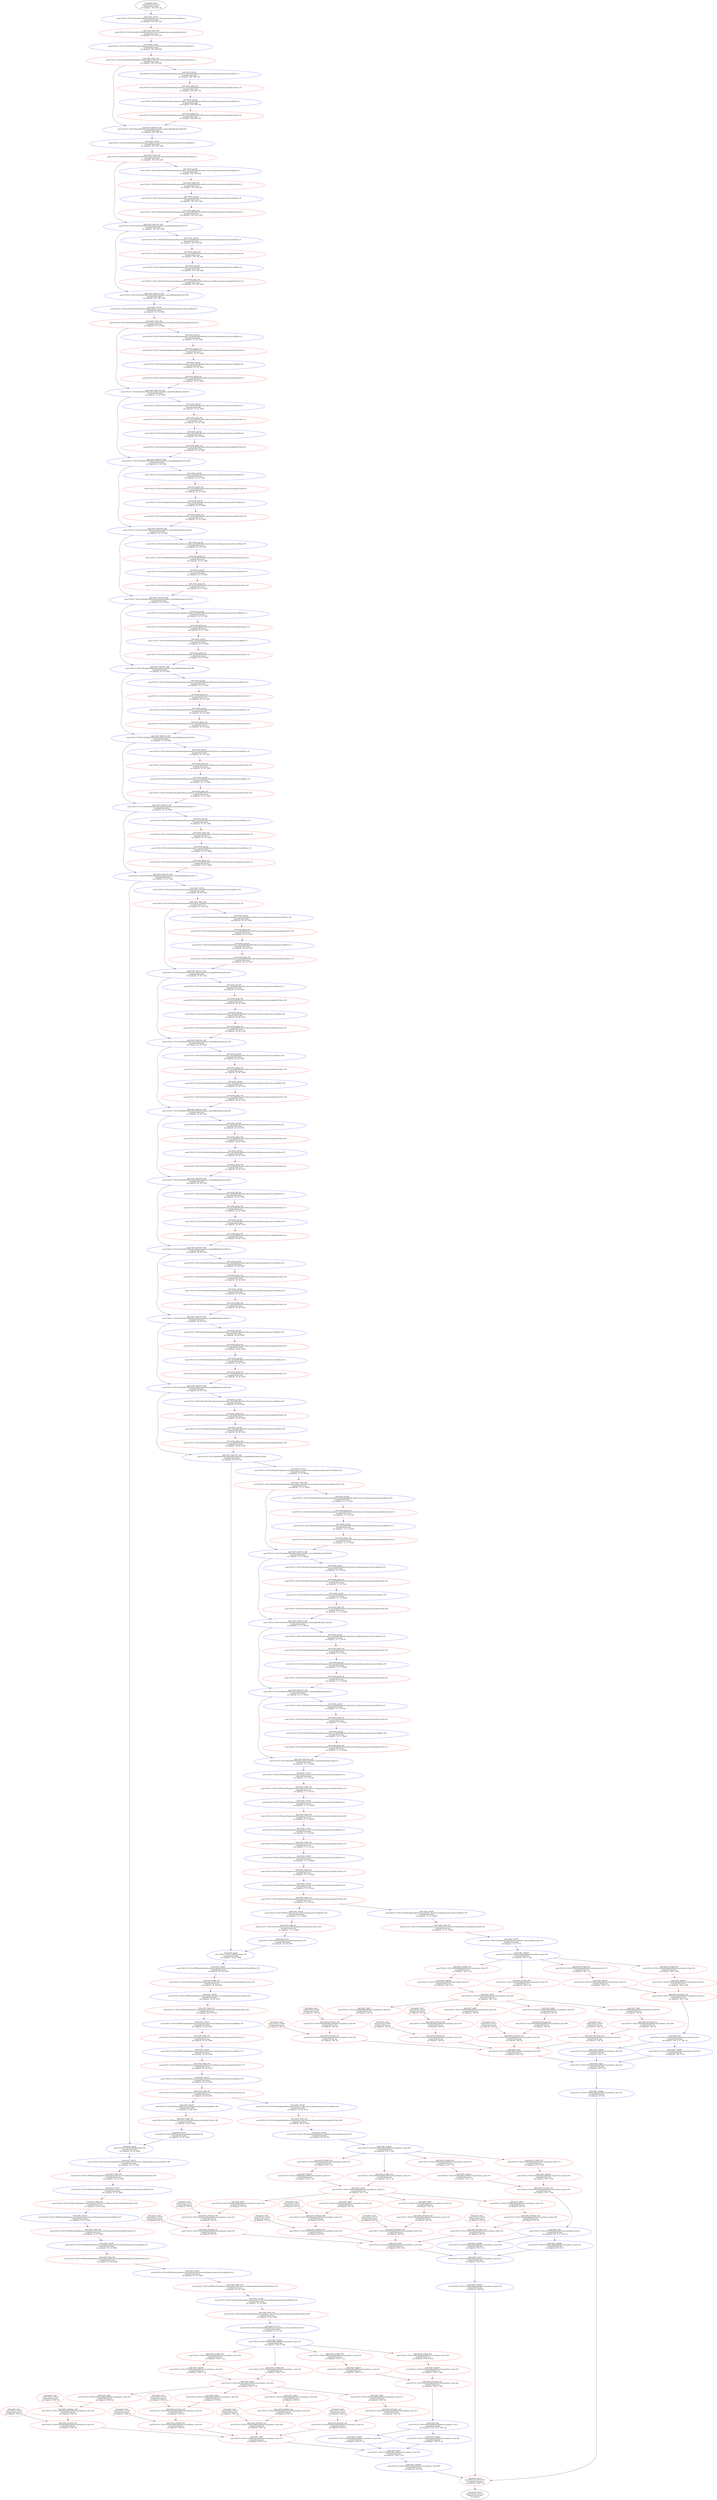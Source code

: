 digraph YOLOv3 {
	24156 [label="type:nndct_const
name:YOLOv3::24156
assigned device:cpu
out shape:[[1, 2704, 3]]" color=red]
	24158 [label="type:nndct_const
name:YOLOv3::24158
assigned device:cpu
out shape:[[1, 2704, 3]]" color=red]
	24160 [label="type:nndct_const
name:YOLOv3::24160
assigned device:cpu
out shape:[[1, 676, 3]]" color=red]
	24162 [label="type:nndct_const
name:YOLOv3::24162
assigned device:cpu
out shape:[[1, 676, 3]]" color=red]
	24164 [label="type:nndct_const
name:YOLOv3::24164
assigned device:cpu
out shape:[[1, 169, 3]]" color=red]
	24166 [label="type:nndct_const
name:YOLOv3::24166
assigned device:cpu
out shape:[[1, 169, 3]]" color=red]
	24114 [label="type:nndct_const
name:YOLOv3::24114
assigned device:cpu
out shape:[[1, 2704, 3]]" color=red]
	24115 [label="type:nndct_const
name:YOLOv3::24115
assigned device:cpu
out shape:[[1, 2704, 3]]" color=red]
	24118 [label="type:nndct_const
name:YOLOv3::24118
assigned device:cpu
out shape:[[1, 2704, 3]]" color=red]
	24121 [label="type:nndct_const
name:YOLOv3::24121
assigned device:cpu
out shape:[[1, 2704, 3]]" color=red]
	24131 [label="type:nndct_const
name:YOLOv3::24131
assigned device:cpu
out shape:[[1, 676, 3]]" color=red]
	24132 [label="type:nndct_const
name:YOLOv3::24132
assigned device:cpu
out shape:[[1, 676, 3]]" color=red]
	24135 [label="type:nndct_const
name:YOLOv3::24135
assigned device:cpu
out shape:[[1, 676, 3]]" color=red]
	24138 [label="type:nndct_const
name:YOLOv3::24138
assigned device:cpu
out shape:[[1, 676, 3]]" color=red]
	24148 [label="type:nndct_const
name:YOLOv3::24148
assigned device:cpu
out shape:[[1, 169, 3]]" color=red]
	24149 [label="type:nndct_const
name:YOLOv3::24149
assigned device:cpu
out shape:[[1, 169, 3]]" color=red]
	24152 [label="type:nndct_const
name:YOLOv3::24152
assigned device:cpu
out shape:[[1, 169, 3]]" color=red]
	24155 [label="type:nndct_const
name:YOLOv3::24155
assigned device:cpu
out shape:[[1, 169, 3]]" color=red]
	input_0 [label="type:nndct_input
name:YOLOv3::input_0
assigned device:user
out shape:[[1, 416, 416, 3]]" color=black]
	"YOLOv3/DarkNet53[backbone]/Conv[conv1]/Sequential[conv]/Conv2d[0]/ret.3" [label="type:nndct_conv2d
name:YOLOv3::YOLOv3/DarkNet53[backbone]/Conv[conv1]/Sequential[conv]/Conv2d[0]/ret.3
assigned device:dpu
out shape:[[1, 416, 416, 32]]" color=blue]
	"YOLOv3/DarkNet53[backbone]/Conv[conv1]/Sequential[conv]/LeakyReLU[2]/ret.7" [label="type:nndct_leaky_relu
name:YOLOv3::YOLOv3/DarkNet53[backbone]/Conv[conv1]/Sequential[conv]/LeakyReLU[2]/ret.7
assigned device:cpu
out shape:[[1, 416, 416, 32]]" color=red]
	"YOLOv3/DarkNet53[backbone]/Sequential[res_block1]/Conv[conv]/Sequential[conv]/Conv2d[0]/ret.9" [label="type:nndct_conv2d
name:YOLOv3::YOLOv3/DarkNet53[backbone]/Sequential[res_block1]/Conv[conv]/Sequential[conv]/Conv2d[0]/ret.9
assigned device:dpu
out shape:[[1, 208, 208, 64]]" color=blue]
	"YOLOv3/DarkNet53[backbone]/Sequential[res_block1]/Conv[conv]/Sequential[conv]/LeakyReLU[2]/ret.13" [label="type:nndct_leaky_relu
name:YOLOv3::YOLOv3/DarkNet53[backbone]/Sequential[res_block1]/Conv[conv]/Sequential[conv]/LeakyReLU[2]/ret.13
assigned device:cpu
out shape:[[1, 208, 208, 64]]" color=red]
	"YOLOv3/DarkNet53[backbone]/Sequential[res_block1]/ResBlock[res0]/Conv[conv1]/Sequential[conv]/Conv2d[0]/ret.15" [label="type:nndct_conv2d
name:YOLOv3::YOLOv3/DarkNet53[backbone]/Sequential[res_block1]/ResBlock[res0]/Conv[conv1]/Sequential[conv]/Conv2d[0]/ret.15
assigned device:dpu
out shape:[[1, 208, 208, 32]]" color=blue]
	"YOLOv3/DarkNet53[backbone]/Sequential[res_block1]/ResBlock[res0]/Conv[conv1]/Sequential[conv]/LeakyReLU[2]/ret.19" [label="type:nndct_leaky_relu
name:YOLOv3::YOLOv3/DarkNet53[backbone]/Sequential[res_block1]/ResBlock[res0]/Conv[conv1]/Sequential[conv]/LeakyReLU[2]/ret.19
assigned device:cpu
out shape:[[1, 208, 208, 32]]" color=red]
	"YOLOv3/DarkNet53[backbone]/Sequential[res_block1]/ResBlock[res0]/Conv[conv2]/Sequential[conv]/Conv2d[0]/ret.21" [label="type:nndct_conv2d
name:YOLOv3::YOLOv3/DarkNet53[backbone]/Sequential[res_block1]/ResBlock[res0]/Conv[conv2]/Sequential[conv]/Conv2d[0]/ret.21
assigned device:dpu
out shape:[[1, 208, 208, 64]]" color=blue]
	"YOLOv3/DarkNet53[backbone]/Sequential[res_block1]/ResBlock[res0]/Conv[conv2]/Sequential[conv]/LeakyReLU[2]/ret.25" [label="type:nndct_leaky_relu
name:YOLOv3::YOLOv3/DarkNet53[backbone]/Sequential[res_block1]/ResBlock[res0]/Conv[conv2]/Sequential[conv]/LeakyReLU[2]/ret.25
assigned device:cpu
out shape:[[1, 208, 208, 64]]" color=red]
	"YOLOv3/DarkNet53[backbone]/Sequential[res_block1]/ResBlock[res0]/21095" [label="type:nndct_elemwise_add
name:YOLOv3::YOLOv3/DarkNet53[backbone]/Sequential[res_block1]/ResBlock[res0]/21095
assigned device:dpu
out shape:[[1, 208, 208, 64]]" color=blue]
	"YOLOv3/DarkNet53[backbone]/Sequential[res_block2]/Conv[conv]/Sequential[conv]/Conv2d[0]/ret.27" [label="type:nndct_conv2d
name:YOLOv3::YOLOv3/DarkNet53[backbone]/Sequential[res_block2]/Conv[conv]/Sequential[conv]/Conv2d[0]/ret.27
assigned device:dpu
out shape:[[1, 104, 104, 128]]" color=blue]
	"YOLOv3/DarkNet53[backbone]/Sequential[res_block2]/Conv[conv]/Sequential[conv]/LeakyReLU[2]/ret.31" [label="type:nndct_leaky_relu
name:YOLOv3::YOLOv3/DarkNet53[backbone]/Sequential[res_block2]/Conv[conv]/Sequential[conv]/LeakyReLU[2]/ret.31
assigned device:cpu
out shape:[[1, 104, 104, 128]]" color=red]
	"YOLOv3/DarkNet53[backbone]/Sequential[res_block2]/ResBlock[res0]/Conv[conv1]/Sequential[conv]/Conv2d[0]/ret.33" [label="type:nndct_conv2d
name:YOLOv3::YOLOv3/DarkNet53[backbone]/Sequential[res_block2]/ResBlock[res0]/Conv[conv1]/Sequential[conv]/Conv2d[0]/ret.33
assigned device:dpu
out shape:[[1, 104, 104, 64]]" color=blue]
	"YOLOv3/DarkNet53[backbone]/Sequential[res_block2]/ResBlock[res0]/Conv[conv1]/Sequential[conv]/LeakyReLU[2]/ret.37" [label="type:nndct_leaky_relu
name:YOLOv3::YOLOv3/DarkNet53[backbone]/Sequential[res_block2]/ResBlock[res0]/Conv[conv1]/Sequential[conv]/LeakyReLU[2]/ret.37
assigned device:cpu
out shape:[[1, 104, 104, 64]]" color=red]
	"YOLOv3/DarkNet53[backbone]/Sequential[res_block2]/ResBlock[res0]/Conv[conv2]/Sequential[conv]/Conv2d[0]/ret.39" [label="type:nndct_conv2d
name:YOLOv3::YOLOv3/DarkNet53[backbone]/Sequential[res_block2]/ResBlock[res0]/Conv[conv2]/Sequential[conv]/Conv2d[0]/ret.39
assigned device:dpu
out shape:[[1, 104, 104, 128]]" color=blue]
	"YOLOv3/DarkNet53[backbone]/Sequential[res_block2]/ResBlock[res0]/Conv[conv2]/Sequential[conv]/LeakyReLU[2]/ret.43" [label="type:nndct_leaky_relu
name:YOLOv3::YOLOv3/DarkNet53[backbone]/Sequential[res_block2]/ResBlock[res0]/Conv[conv2]/Sequential[conv]/LeakyReLU[2]/ret.43
assigned device:cpu
out shape:[[1, 104, 104, 128]]" color=red]
	"YOLOv3/DarkNet53[backbone]/Sequential[res_block2]/ResBlock[res0]/21187" [label="type:nndct_elemwise_add
name:YOLOv3::YOLOv3/DarkNet53[backbone]/Sequential[res_block2]/ResBlock[res0]/21187
assigned device:dpu
out shape:[[1, 104, 104, 128]]" color=blue]
	"YOLOv3/DarkNet53[backbone]/Sequential[res_block2]/ResBlock[res1]/Conv[conv1]/Sequential[conv]/Conv2d[0]/ret.45" [label="type:nndct_conv2d
name:YOLOv3::YOLOv3/DarkNet53[backbone]/Sequential[res_block2]/ResBlock[res1]/Conv[conv1]/Sequential[conv]/Conv2d[0]/ret.45
assigned device:dpu
out shape:[[1, 104, 104, 64]]" color=blue]
	"YOLOv3/DarkNet53[backbone]/Sequential[res_block2]/ResBlock[res1]/Conv[conv1]/Sequential[conv]/LeakyReLU[2]/ret.49" [label="type:nndct_leaky_relu
name:YOLOv3::YOLOv3/DarkNet53[backbone]/Sequential[res_block2]/ResBlock[res1]/Conv[conv1]/Sequential[conv]/LeakyReLU[2]/ret.49
assigned device:cpu
out shape:[[1, 104, 104, 64]]" color=red]
	"YOLOv3/DarkNet53[backbone]/Sequential[res_block2]/ResBlock[res1]/Conv[conv2]/Sequential[conv]/Conv2d[0]/ret.51" [label="type:nndct_conv2d
name:YOLOv3::YOLOv3/DarkNet53[backbone]/Sequential[res_block2]/ResBlock[res1]/Conv[conv2]/Sequential[conv]/Conv2d[0]/ret.51
assigned device:dpu
out shape:[[1, 104, 104, 128]]" color=blue]
	"YOLOv3/DarkNet53[backbone]/Sequential[res_block2]/ResBlock[res1]/Conv[conv2]/Sequential[conv]/LeakyReLU[2]/ret.55" [label="type:nndct_leaky_relu
name:YOLOv3::YOLOv3/DarkNet53[backbone]/Sequential[res_block2]/ResBlock[res1]/Conv[conv2]/Sequential[conv]/LeakyReLU[2]/ret.55
assigned device:cpu
out shape:[[1, 104, 104, 128]]" color=red]
	"YOLOv3/DarkNet53[backbone]/Sequential[res_block2]/ResBlock[res1]/21249" [label="type:nndct_elemwise_add
name:YOLOv3::YOLOv3/DarkNet53[backbone]/Sequential[res_block2]/ResBlock[res1]/21249
assigned device:dpu
out shape:[[1, 104, 104, 128]]" color=blue]
	"YOLOv3/DarkNet53[backbone]/Sequential[res_block3]/Conv[conv]/Sequential[conv]/Conv2d[0]/ret.57" [label="type:nndct_conv2d
name:YOLOv3::YOLOv3/DarkNet53[backbone]/Sequential[res_block3]/Conv[conv]/Sequential[conv]/Conv2d[0]/ret.57
assigned device:dpu
out shape:[[1, 52, 52, 256]]" color=blue]
	"YOLOv3/DarkNet53[backbone]/Sequential[res_block3]/Conv[conv]/Sequential[conv]/LeakyReLU[2]/ret.61" [label="type:nndct_leaky_relu
name:YOLOv3::YOLOv3/DarkNet53[backbone]/Sequential[res_block3]/Conv[conv]/Sequential[conv]/LeakyReLU[2]/ret.61
assigned device:cpu
out shape:[[1, 52, 52, 256]]" color=red]
	"YOLOv3/DarkNet53[backbone]/Sequential[res_block3]/ResBlock[res0]/Conv[conv1]/Sequential[conv]/Conv2d[0]/ret.63" [label="type:nndct_conv2d
name:YOLOv3::YOLOv3/DarkNet53[backbone]/Sequential[res_block3]/ResBlock[res0]/Conv[conv1]/Sequential[conv]/Conv2d[0]/ret.63
assigned device:dpu
out shape:[[1, 52, 52, 128]]" color=blue]
	"YOLOv3/DarkNet53[backbone]/Sequential[res_block3]/ResBlock[res0]/Conv[conv1]/Sequential[conv]/LeakyReLU[2]/ret.67" [label="type:nndct_leaky_relu
name:YOLOv3::YOLOv3/DarkNet53[backbone]/Sequential[res_block3]/ResBlock[res0]/Conv[conv1]/Sequential[conv]/LeakyReLU[2]/ret.67
assigned device:cpu
out shape:[[1, 52, 52, 128]]" color=red]
	"YOLOv3/DarkNet53[backbone]/Sequential[res_block3]/ResBlock[res0]/Conv[conv2]/Sequential[conv]/Conv2d[0]/ret.69" [label="type:nndct_conv2d
name:YOLOv3::YOLOv3/DarkNet53[backbone]/Sequential[res_block3]/ResBlock[res0]/Conv[conv2]/Sequential[conv]/Conv2d[0]/ret.69
assigned device:dpu
out shape:[[1, 52, 52, 256]]" color=blue]
	"YOLOv3/DarkNet53[backbone]/Sequential[res_block3]/ResBlock[res0]/Conv[conv2]/Sequential[conv]/LeakyReLU[2]/ret.73" [label="type:nndct_leaky_relu
name:YOLOv3::YOLOv3/DarkNet53[backbone]/Sequential[res_block3]/ResBlock[res0]/Conv[conv2]/Sequential[conv]/LeakyReLU[2]/ret.73
assigned device:cpu
out shape:[[1, 52, 52, 256]]" color=red]
	"YOLOv3/DarkNet53[backbone]/Sequential[res_block3]/ResBlock[res0]/21341" [label="type:nndct_elemwise_add
name:YOLOv3::YOLOv3/DarkNet53[backbone]/Sequential[res_block3]/ResBlock[res0]/21341
assigned device:dpu
out shape:[[1, 52, 52, 256]]" color=blue]
	"YOLOv3/DarkNet53[backbone]/Sequential[res_block3]/ResBlock[res1]/Conv[conv1]/Sequential[conv]/Conv2d[0]/ret.75" [label="type:nndct_conv2d
name:YOLOv3::YOLOv3/DarkNet53[backbone]/Sequential[res_block3]/ResBlock[res1]/Conv[conv1]/Sequential[conv]/Conv2d[0]/ret.75
assigned device:dpu
out shape:[[1, 52, 52, 128]]" color=blue]
	"YOLOv3/DarkNet53[backbone]/Sequential[res_block3]/ResBlock[res1]/Conv[conv1]/Sequential[conv]/LeakyReLU[2]/ret.79" [label="type:nndct_leaky_relu
name:YOLOv3::YOLOv3/DarkNet53[backbone]/Sequential[res_block3]/ResBlock[res1]/Conv[conv1]/Sequential[conv]/LeakyReLU[2]/ret.79
assigned device:cpu
out shape:[[1, 52, 52, 128]]" color=red]
	"YOLOv3/DarkNet53[backbone]/Sequential[res_block3]/ResBlock[res1]/Conv[conv2]/Sequential[conv]/Conv2d[0]/ret.81" [label="type:nndct_conv2d
name:YOLOv3::YOLOv3/DarkNet53[backbone]/Sequential[res_block3]/ResBlock[res1]/Conv[conv2]/Sequential[conv]/Conv2d[0]/ret.81
assigned device:dpu
out shape:[[1, 52, 52, 256]]" color=blue]
	"YOLOv3/DarkNet53[backbone]/Sequential[res_block3]/ResBlock[res1]/Conv[conv2]/Sequential[conv]/LeakyReLU[2]/ret.85" [label="type:nndct_leaky_relu
name:YOLOv3::YOLOv3/DarkNet53[backbone]/Sequential[res_block3]/ResBlock[res1]/Conv[conv2]/Sequential[conv]/LeakyReLU[2]/ret.85
assigned device:cpu
out shape:[[1, 52, 52, 256]]" color=red]
	"YOLOv3/DarkNet53[backbone]/Sequential[res_block3]/ResBlock[res1]/21403" [label="type:nndct_elemwise_add
name:YOLOv3::YOLOv3/DarkNet53[backbone]/Sequential[res_block3]/ResBlock[res1]/21403
assigned device:dpu
out shape:[[1, 52, 52, 256]]" color=blue]
	"YOLOv3/DarkNet53[backbone]/Sequential[res_block3]/ResBlock[res2]/Conv[conv1]/Sequential[conv]/Conv2d[0]/ret.87" [label="type:nndct_conv2d
name:YOLOv3::YOLOv3/DarkNet53[backbone]/Sequential[res_block3]/ResBlock[res2]/Conv[conv1]/Sequential[conv]/Conv2d[0]/ret.87
assigned device:dpu
out shape:[[1, 52, 52, 128]]" color=blue]
	"YOLOv3/DarkNet53[backbone]/Sequential[res_block3]/ResBlock[res2]/Conv[conv1]/Sequential[conv]/LeakyReLU[2]/ret.91" [label="type:nndct_leaky_relu
name:YOLOv3::YOLOv3/DarkNet53[backbone]/Sequential[res_block3]/ResBlock[res2]/Conv[conv1]/Sequential[conv]/LeakyReLU[2]/ret.91
assigned device:cpu
out shape:[[1, 52, 52, 128]]" color=red]
	"YOLOv3/DarkNet53[backbone]/Sequential[res_block3]/ResBlock[res2]/Conv[conv2]/Sequential[conv]/Conv2d[0]/ret.93" [label="type:nndct_conv2d
name:YOLOv3::YOLOv3/DarkNet53[backbone]/Sequential[res_block3]/ResBlock[res2]/Conv[conv2]/Sequential[conv]/Conv2d[0]/ret.93
assigned device:dpu
out shape:[[1, 52, 52, 256]]" color=blue]
	"YOLOv3/DarkNet53[backbone]/Sequential[res_block3]/ResBlock[res2]/Conv[conv2]/Sequential[conv]/LeakyReLU[2]/ret.97" [label="type:nndct_leaky_relu
name:YOLOv3::YOLOv3/DarkNet53[backbone]/Sequential[res_block3]/ResBlock[res2]/Conv[conv2]/Sequential[conv]/LeakyReLU[2]/ret.97
assigned device:cpu
out shape:[[1, 52, 52, 256]]" color=red]
	"YOLOv3/DarkNet53[backbone]/Sequential[res_block3]/ResBlock[res2]/21465" [label="type:nndct_elemwise_add
name:YOLOv3::YOLOv3/DarkNet53[backbone]/Sequential[res_block3]/ResBlock[res2]/21465
assigned device:dpu
out shape:[[1, 52, 52, 256]]" color=blue]
	"YOLOv3/DarkNet53[backbone]/Sequential[res_block3]/ResBlock[res3]/Conv[conv1]/Sequential[conv]/Conv2d[0]/ret.99" [label="type:nndct_conv2d
name:YOLOv3::YOLOv3/DarkNet53[backbone]/Sequential[res_block3]/ResBlock[res3]/Conv[conv1]/Sequential[conv]/Conv2d[0]/ret.99
assigned device:dpu
out shape:[[1, 52, 52, 128]]" color=blue]
	"YOLOv3/DarkNet53[backbone]/Sequential[res_block3]/ResBlock[res3]/Conv[conv1]/Sequential[conv]/LeakyReLU[2]/ret.103" [label="type:nndct_leaky_relu
name:YOLOv3::YOLOv3/DarkNet53[backbone]/Sequential[res_block3]/ResBlock[res3]/Conv[conv1]/Sequential[conv]/LeakyReLU[2]/ret.103
assigned device:cpu
out shape:[[1, 52, 52, 128]]" color=red]
	"YOLOv3/DarkNet53[backbone]/Sequential[res_block3]/ResBlock[res3]/Conv[conv2]/Sequential[conv]/Conv2d[0]/ret.105" [label="type:nndct_conv2d
name:YOLOv3::YOLOv3/DarkNet53[backbone]/Sequential[res_block3]/ResBlock[res3]/Conv[conv2]/Sequential[conv]/Conv2d[0]/ret.105
assigned device:dpu
out shape:[[1, 52, 52, 256]]" color=blue]
	"YOLOv3/DarkNet53[backbone]/Sequential[res_block3]/ResBlock[res3]/Conv[conv2]/Sequential[conv]/LeakyReLU[2]/ret.109" [label="type:nndct_leaky_relu
name:YOLOv3::YOLOv3/DarkNet53[backbone]/Sequential[res_block3]/ResBlock[res3]/Conv[conv2]/Sequential[conv]/LeakyReLU[2]/ret.109
assigned device:cpu
out shape:[[1, 52, 52, 256]]" color=red]
	"YOLOv3/DarkNet53[backbone]/Sequential[res_block3]/ResBlock[res3]/21527" [label="type:nndct_elemwise_add
name:YOLOv3::YOLOv3/DarkNet53[backbone]/Sequential[res_block3]/ResBlock[res3]/21527
assigned device:dpu
out shape:[[1, 52, 52, 256]]" color=blue]
	"YOLOv3/DarkNet53[backbone]/Sequential[res_block3]/ResBlock[res4]/Conv[conv1]/Sequential[conv]/Conv2d[0]/ret.111" [label="type:nndct_conv2d
name:YOLOv3::YOLOv3/DarkNet53[backbone]/Sequential[res_block3]/ResBlock[res4]/Conv[conv1]/Sequential[conv]/Conv2d[0]/ret.111
assigned device:dpu
out shape:[[1, 52, 52, 128]]" color=blue]
	"YOLOv3/DarkNet53[backbone]/Sequential[res_block3]/ResBlock[res4]/Conv[conv1]/Sequential[conv]/LeakyReLU[2]/ret.115" [label="type:nndct_leaky_relu
name:YOLOv3::YOLOv3/DarkNet53[backbone]/Sequential[res_block3]/ResBlock[res4]/Conv[conv1]/Sequential[conv]/LeakyReLU[2]/ret.115
assigned device:cpu
out shape:[[1, 52, 52, 128]]" color=red]
	"YOLOv3/DarkNet53[backbone]/Sequential[res_block3]/ResBlock[res4]/Conv[conv2]/Sequential[conv]/Conv2d[0]/ret.117" [label="type:nndct_conv2d
name:YOLOv3::YOLOv3/DarkNet53[backbone]/Sequential[res_block3]/ResBlock[res4]/Conv[conv2]/Sequential[conv]/Conv2d[0]/ret.117
assigned device:dpu
out shape:[[1, 52, 52, 256]]" color=blue]
	"YOLOv3/DarkNet53[backbone]/Sequential[res_block3]/ResBlock[res4]/Conv[conv2]/Sequential[conv]/LeakyReLU[2]/ret.121" [label="type:nndct_leaky_relu
name:YOLOv3::YOLOv3/DarkNet53[backbone]/Sequential[res_block3]/ResBlock[res4]/Conv[conv2]/Sequential[conv]/LeakyReLU[2]/ret.121
assigned device:cpu
out shape:[[1, 52, 52, 256]]" color=red]
	"YOLOv3/DarkNet53[backbone]/Sequential[res_block3]/ResBlock[res4]/21589" [label="type:nndct_elemwise_add
name:YOLOv3::YOLOv3/DarkNet53[backbone]/Sequential[res_block3]/ResBlock[res4]/21589
assigned device:dpu
out shape:[[1, 52, 52, 256]]" color=blue]
	"YOLOv3/DarkNet53[backbone]/Sequential[res_block3]/ResBlock[res5]/Conv[conv1]/Sequential[conv]/Conv2d[0]/ret.123" [label="type:nndct_conv2d
name:YOLOv3::YOLOv3/DarkNet53[backbone]/Sequential[res_block3]/ResBlock[res5]/Conv[conv1]/Sequential[conv]/Conv2d[0]/ret.123
assigned device:dpu
out shape:[[1, 52, 52, 128]]" color=blue]
	"YOLOv3/DarkNet53[backbone]/Sequential[res_block3]/ResBlock[res5]/Conv[conv1]/Sequential[conv]/LeakyReLU[2]/ret.127" [label="type:nndct_leaky_relu
name:YOLOv3::YOLOv3/DarkNet53[backbone]/Sequential[res_block3]/ResBlock[res5]/Conv[conv1]/Sequential[conv]/LeakyReLU[2]/ret.127
assigned device:cpu
out shape:[[1, 52, 52, 128]]" color=red]
	"YOLOv3/DarkNet53[backbone]/Sequential[res_block3]/ResBlock[res5]/Conv[conv2]/Sequential[conv]/Conv2d[0]/ret.129" [label="type:nndct_conv2d
name:YOLOv3::YOLOv3/DarkNet53[backbone]/Sequential[res_block3]/ResBlock[res5]/Conv[conv2]/Sequential[conv]/Conv2d[0]/ret.129
assigned device:dpu
out shape:[[1, 52, 52, 256]]" color=blue]
	"YOLOv3/DarkNet53[backbone]/Sequential[res_block3]/ResBlock[res5]/Conv[conv2]/Sequential[conv]/LeakyReLU[2]/ret.133" [label="type:nndct_leaky_relu
name:YOLOv3::YOLOv3/DarkNet53[backbone]/Sequential[res_block3]/ResBlock[res5]/Conv[conv2]/Sequential[conv]/LeakyReLU[2]/ret.133
assigned device:cpu
out shape:[[1, 52, 52, 256]]" color=red]
	"YOLOv3/DarkNet53[backbone]/Sequential[res_block3]/ResBlock[res5]/21651" [label="type:nndct_elemwise_add
name:YOLOv3::YOLOv3/DarkNet53[backbone]/Sequential[res_block3]/ResBlock[res5]/21651
assigned device:dpu
out shape:[[1, 52, 52, 256]]" color=blue]
	"YOLOv3/DarkNet53[backbone]/Sequential[res_block3]/ResBlock[res6]/Conv[conv1]/Sequential[conv]/Conv2d[0]/ret.135" [label="type:nndct_conv2d
name:YOLOv3::YOLOv3/DarkNet53[backbone]/Sequential[res_block3]/ResBlock[res6]/Conv[conv1]/Sequential[conv]/Conv2d[0]/ret.135
assigned device:dpu
out shape:[[1, 52, 52, 128]]" color=blue]
	"YOLOv3/DarkNet53[backbone]/Sequential[res_block3]/ResBlock[res6]/Conv[conv1]/Sequential[conv]/LeakyReLU[2]/ret.139" [label="type:nndct_leaky_relu
name:YOLOv3::YOLOv3/DarkNet53[backbone]/Sequential[res_block3]/ResBlock[res6]/Conv[conv1]/Sequential[conv]/LeakyReLU[2]/ret.139
assigned device:cpu
out shape:[[1, 52, 52, 128]]" color=red]
	"YOLOv3/DarkNet53[backbone]/Sequential[res_block3]/ResBlock[res6]/Conv[conv2]/Sequential[conv]/Conv2d[0]/ret.141" [label="type:nndct_conv2d
name:YOLOv3::YOLOv3/DarkNet53[backbone]/Sequential[res_block3]/ResBlock[res6]/Conv[conv2]/Sequential[conv]/Conv2d[0]/ret.141
assigned device:dpu
out shape:[[1, 52, 52, 256]]" color=blue]
	"YOLOv3/DarkNet53[backbone]/Sequential[res_block3]/ResBlock[res6]/Conv[conv2]/Sequential[conv]/LeakyReLU[2]/ret.145" [label="type:nndct_leaky_relu
name:YOLOv3::YOLOv3/DarkNet53[backbone]/Sequential[res_block3]/ResBlock[res6]/Conv[conv2]/Sequential[conv]/LeakyReLU[2]/ret.145
assigned device:cpu
out shape:[[1, 52, 52, 256]]" color=red]
	"YOLOv3/DarkNet53[backbone]/Sequential[res_block3]/ResBlock[res6]/21713" [label="type:nndct_elemwise_add
name:YOLOv3::YOLOv3/DarkNet53[backbone]/Sequential[res_block3]/ResBlock[res6]/21713
assigned device:dpu
out shape:[[1, 52, 52, 256]]" color=blue]
	"YOLOv3/DarkNet53[backbone]/Sequential[res_block3]/ResBlock[res7]/Conv[conv1]/Sequential[conv]/Conv2d[0]/ret.147" [label="type:nndct_conv2d
name:YOLOv3::YOLOv3/DarkNet53[backbone]/Sequential[res_block3]/ResBlock[res7]/Conv[conv1]/Sequential[conv]/Conv2d[0]/ret.147
assigned device:dpu
out shape:[[1, 52, 52, 128]]" color=blue]
	"YOLOv3/DarkNet53[backbone]/Sequential[res_block3]/ResBlock[res7]/Conv[conv1]/Sequential[conv]/LeakyReLU[2]/ret.151" [label="type:nndct_leaky_relu
name:YOLOv3::YOLOv3/DarkNet53[backbone]/Sequential[res_block3]/ResBlock[res7]/Conv[conv1]/Sequential[conv]/LeakyReLU[2]/ret.151
assigned device:cpu
out shape:[[1, 52, 52, 128]]" color=red]
	"YOLOv3/DarkNet53[backbone]/Sequential[res_block3]/ResBlock[res7]/Conv[conv2]/Sequential[conv]/Conv2d[0]/ret.153" [label="type:nndct_conv2d
name:YOLOv3::YOLOv3/DarkNet53[backbone]/Sequential[res_block3]/ResBlock[res7]/Conv[conv2]/Sequential[conv]/Conv2d[0]/ret.153
assigned device:dpu
out shape:[[1, 52, 52, 256]]" color=blue]
	"YOLOv3/DarkNet53[backbone]/Sequential[res_block3]/ResBlock[res7]/Conv[conv2]/Sequential[conv]/LeakyReLU[2]/ret.157" [label="type:nndct_leaky_relu
name:YOLOv3::YOLOv3/DarkNet53[backbone]/Sequential[res_block3]/ResBlock[res7]/Conv[conv2]/Sequential[conv]/LeakyReLU[2]/ret.157
assigned device:cpu
out shape:[[1, 52, 52, 256]]" color=red]
	"YOLOv3/DarkNet53[backbone]/Sequential[res_block3]/ResBlock[res7]/21775" [label="type:nndct_elemwise_add
name:YOLOv3::YOLOv3/DarkNet53[backbone]/Sequential[res_block3]/ResBlock[res7]/21775
assigned device:dpu
out shape:[[1, 52, 52, 256]]" color=blue]
	"YOLOv3/DarkNet53[backbone]/Sequential[res_block4]/Conv[conv]/Sequential[conv]/Conv2d[0]/ret.159" [label="type:nndct_conv2d
name:YOLOv3::YOLOv3/DarkNet53[backbone]/Sequential[res_block4]/Conv[conv]/Sequential[conv]/Conv2d[0]/ret.159
assigned device:dpu
out shape:[[1, 26, 26, 512]]" color=blue]
	"YOLOv3/DarkNet53[backbone]/Sequential[res_block4]/Conv[conv]/Sequential[conv]/LeakyReLU[2]/ret.163" [label="type:nndct_leaky_relu
name:YOLOv3::YOLOv3/DarkNet53[backbone]/Sequential[res_block4]/Conv[conv]/Sequential[conv]/LeakyReLU[2]/ret.163
assigned device:cpu
out shape:[[1, 26, 26, 512]]" color=red]
	"YOLOv3/DarkNet53[backbone]/Sequential[res_block4]/ResBlock[res0]/Conv[conv1]/Sequential[conv]/Conv2d[0]/ret.165" [label="type:nndct_conv2d
name:YOLOv3::YOLOv3/DarkNet53[backbone]/Sequential[res_block4]/ResBlock[res0]/Conv[conv1]/Sequential[conv]/Conv2d[0]/ret.165
assigned device:dpu
out shape:[[1, 26, 26, 256]]" color=blue]
	"YOLOv3/DarkNet53[backbone]/Sequential[res_block4]/ResBlock[res0]/Conv[conv1]/Sequential[conv]/LeakyReLU[2]/ret.169" [label="type:nndct_leaky_relu
name:YOLOv3::YOLOv3/DarkNet53[backbone]/Sequential[res_block4]/ResBlock[res0]/Conv[conv1]/Sequential[conv]/LeakyReLU[2]/ret.169
assigned device:cpu
out shape:[[1, 26, 26, 256]]" color=red]
	"YOLOv3/DarkNet53[backbone]/Sequential[res_block4]/ResBlock[res0]/Conv[conv2]/Sequential[conv]/Conv2d[0]/ret.171" [label="type:nndct_conv2d
name:YOLOv3::YOLOv3/DarkNet53[backbone]/Sequential[res_block4]/ResBlock[res0]/Conv[conv2]/Sequential[conv]/Conv2d[0]/ret.171
assigned device:dpu
out shape:[[1, 26, 26, 512]]" color=blue]
	"YOLOv3/DarkNet53[backbone]/Sequential[res_block4]/ResBlock[res0]/Conv[conv2]/Sequential[conv]/LeakyReLU[2]/ret.175" [label="type:nndct_leaky_relu
name:YOLOv3::YOLOv3/DarkNet53[backbone]/Sequential[res_block4]/ResBlock[res0]/Conv[conv2]/Sequential[conv]/LeakyReLU[2]/ret.175
assigned device:cpu
out shape:[[1, 26, 26, 512]]" color=red]
	"YOLOv3/DarkNet53[backbone]/Sequential[res_block4]/ResBlock[res0]/21867" [label="type:nndct_elemwise_add
name:YOLOv3::YOLOv3/DarkNet53[backbone]/Sequential[res_block4]/ResBlock[res0]/21867
assigned device:dpu
out shape:[[1, 26, 26, 512]]" color=blue]
	"YOLOv3/DarkNet53[backbone]/Sequential[res_block4]/ResBlock[res1]/Conv[conv1]/Sequential[conv]/Conv2d[0]/ret.177" [label="type:nndct_conv2d
name:YOLOv3::YOLOv3/DarkNet53[backbone]/Sequential[res_block4]/ResBlock[res1]/Conv[conv1]/Sequential[conv]/Conv2d[0]/ret.177
assigned device:dpu
out shape:[[1, 26, 26, 256]]" color=blue]
	"YOLOv3/DarkNet53[backbone]/Sequential[res_block4]/ResBlock[res1]/Conv[conv1]/Sequential[conv]/LeakyReLU[2]/ret.181" [label="type:nndct_leaky_relu
name:YOLOv3::YOLOv3/DarkNet53[backbone]/Sequential[res_block4]/ResBlock[res1]/Conv[conv1]/Sequential[conv]/LeakyReLU[2]/ret.181
assigned device:cpu
out shape:[[1, 26, 26, 256]]" color=red]
	"YOLOv3/DarkNet53[backbone]/Sequential[res_block4]/ResBlock[res1]/Conv[conv2]/Sequential[conv]/Conv2d[0]/ret.183" [label="type:nndct_conv2d
name:YOLOv3::YOLOv3/DarkNet53[backbone]/Sequential[res_block4]/ResBlock[res1]/Conv[conv2]/Sequential[conv]/Conv2d[0]/ret.183
assigned device:dpu
out shape:[[1, 26, 26, 512]]" color=blue]
	"YOLOv3/DarkNet53[backbone]/Sequential[res_block4]/ResBlock[res1]/Conv[conv2]/Sequential[conv]/LeakyReLU[2]/ret.187" [label="type:nndct_leaky_relu
name:YOLOv3::YOLOv3/DarkNet53[backbone]/Sequential[res_block4]/ResBlock[res1]/Conv[conv2]/Sequential[conv]/LeakyReLU[2]/ret.187
assigned device:cpu
out shape:[[1, 26, 26, 512]]" color=red]
	"YOLOv3/DarkNet53[backbone]/Sequential[res_block4]/ResBlock[res1]/21929" [label="type:nndct_elemwise_add
name:YOLOv3::YOLOv3/DarkNet53[backbone]/Sequential[res_block4]/ResBlock[res1]/21929
assigned device:dpu
out shape:[[1, 26, 26, 512]]" color=blue]
	"YOLOv3/DarkNet53[backbone]/Sequential[res_block4]/ResBlock[res2]/Conv[conv1]/Sequential[conv]/Conv2d[0]/ret.189" [label="type:nndct_conv2d
name:YOLOv3::YOLOv3/DarkNet53[backbone]/Sequential[res_block4]/ResBlock[res2]/Conv[conv1]/Sequential[conv]/Conv2d[0]/ret.189
assigned device:dpu
out shape:[[1, 26, 26, 256]]" color=blue]
	"YOLOv3/DarkNet53[backbone]/Sequential[res_block4]/ResBlock[res2]/Conv[conv1]/Sequential[conv]/LeakyReLU[2]/ret.193" [label="type:nndct_leaky_relu
name:YOLOv3::YOLOv3/DarkNet53[backbone]/Sequential[res_block4]/ResBlock[res2]/Conv[conv1]/Sequential[conv]/LeakyReLU[2]/ret.193
assigned device:cpu
out shape:[[1, 26, 26, 256]]" color=red]
	"YOLOv3/DarkNet53[backbone]/Sequential[res_block4]/ResBlock[res2]/Conv[conv2]/Sequential[conv]/Conv2d[0]/ret.195" [label="type:nndct_conv2d
name:YOLOv3::YOLOv3/DarkNet53[backbone]/Sequential[res_block4]/ResBlock[res2]/Conv[conv2]/Sequential[conv]/Conv2d[0]/ret.195
assigned device:dpu
out shape:[[1, 26, 26, 512]]" color=blue]
	"YOLOv3/DarkNet53[backbone]/Sequential[res_block4]/ResBlock[res2]/Conv[conv2]/Sequential[conv]/LeakyReLU[2]/ret.199" [label="type:nndct_leaky_relu
name:YOLOv3::YOLOv3/DarkNet53[backbone]/Sequential[res_block4]/ResBlock[res2]/Conv[conv2]/Sequential[conv]/LeakyReLU[2]/ret.199
assigned device:cpu
out shape:[[1, 26, 26, 512]]" color=red]
	"YOLOv3/DarkNet53[backbone]/Sequential[res_block4]/ResBlock[res2]/21991" [label="type:nndct_elemwise_add
name:YOLOv3::YOLOv3/DarkNet53[backbone]/Sequential[res_block4]/ResBlock[res2]/21991
assigned device:dpu
out shape:[[1, 26, 26, 512]]" color=blue]
	"YOLOv3/DarkNet53[backbone]/Sequential[res_block4]/ResBlock[res3]/Conv[conv1]/Sequential[conv]/Conv2d[0]/ret.201" [label="type:nndct_conv2d
name:YOLOv3::YOLOv3/DarkNet53[backbone]/Sequential[res_block4]/ResBlock[res3]/Conv[conv1]/Sequential[conv]/Conv2d[0]/ret.201
assigned device:dpu
out shape:[[1, 26, 26, 256]]" color=blue]
	"YOLOv3/DarkNet53[backbone]/Sequential[res_block4]/ResBlock[res3]/Conv[conv1]/Sequential[conv]/LeakyReLU[2]/ret.205" [label="type:nndct_leaky_relu
name:YOLOv3::YOLOv3/DarkNet53[backbone]/Sequential[res_block4]/ResBlock[res3]/Conv[conv1]/Sequential[conv]/LeakyReLU[2]/ret.205
assigned device:cpu
out shape:[[1, 26, 26, 256]]" color=red]
	"YOLOv3/DarkNet53[backbone]/Sequential[res_block4]/ResBlock[res3]/Conv[conv2]/Sequential[conv]/Conv2d[0]/ret.207" [label="type:nndct_conv2d
name:YOLOv3::YOLOv3/DarkNet53[backbone]/Sequential[res_block4]/ResBlock[res3]/Conv[conv2]/Sequential[conv]/Conv2d[0]/ret.207
assigned device:dpu
out shape:[[1, 26, 26, 512]]" color=blue]
	"YOLOv3/DarkNet53[backbone]/Sequential[res_block4]/ResBlock[res3]/Conv[conv2]/Sequential[conv]/LeakyReLU[2]/ret.211" [label="type:nndct_leaky_relu
name:YOLOv3::YOLOv3/DarkNet53[backbone]/Sequential[res_block4]/ResBlock[res3]/Conv[conv2]/Sequential[conv]/LeakyReLU[2]/ret.211
assigned device:cpu
out shape:[[1, 26, 26, 512]]" color=red]
	"YOLOv3/DarkNet53[backbone]/Sequential[res_block4]/ResBlock[res3]/22053" [label="type:nndct_elemwise_add
name:YOLOv3::YOLOv3/DarkNet53[backbone]/Sequential[res_block4]/ResBlock[res3]/22053
assigned device:dpu
out shape:[[1, 26, 26, 512]]" color=blue]
	"YOLOv3/DarkNet53[backbone]/Sequential[res_block4]/ResBlock[res4]/Conv[conv1]/Sequential[conv]/Conv2d[0]/ret.213" [label="type:nndct_conv2d
name:YOLOv3::YOLOv3/DarkNet53[backbone]/Sequential[res_block4]/ResBlock[res4]/Conv[conv1]/Sequential[conv]/Conv2d[0]/ret.213
assigned device:dpu
out shape:[[1, 26, 26, 256]]" color=blue]
	"YOLOv3/DarkNet53[backbone]/Sequential[res_block4]/ResBlock[res4]/Conv[conv1]/Sequential[conv]/LeakyReLU[2]/ret.217" [label="type:nndct_leaky_relu
name:YOLOv3::YOLOv3/DarkNet53[backbone]/Sequential[res_block4]/ResBlock[res4]/Conv[conv1]/Sequential[conv]/LeakyReLU[2]/ret.217
assigned device:cpu
out shape:[[1, 26, 26, 256]]" color=red]
	"YOLOv3/DarkNet53[backbone]/Sequential[res_block4]/ResBlock[res4]/Conv[conv2]/Sequential[conv]/Conv2d[0]/ret.219" [label="type:nndct_conv2d
name:YOLOv3::YOLOv3/DarkNet53[backbone]/Sequential[res_block4]/ResBlock[res4]/Conv[conv2]/Sequential[conv]/Conv2d[0]/ret.219
assigned device:dpu
out shape:[[1, 26, 26, 512]]" color=blue]
	"YOLOv3/DarkNet53[backbone]/Sequential[res_block4]/ResBlock[res4]/Conv[conv2]/Sequential[conv]/LeakyReLU[2]/ret.223" [label="type:nndct_leaky_relu
name:YOLOv3::YOLOv3/DarkNet53[backbone]/Sequential[res_block4]/ResBlock[res4]/Conv[conv2]/Sequential[conv]/LeakyReLU[2]/ret.223
assigned device:cpu
out shape:[[1, 26, 26, 512]]" color=red]
	"YOLOv3/DarkNet53[backbone]/Sequential[res_block4]/ResBlock[res4]/22115" [label="type:nndct_elemwise_add
name:YOLOv3::YOLOv3/DarkNet53[backbone]/Sequential[res_block4]/ResBlock[res4]/22115
assigned device:dpu
out shape:[[1, 26, 26, 512]]" color=blue]
	"YOLOv3/DarkNet53[backbone]/Sequential[res_block4]/ResBlock[res5]/Conv[conv1]/Sequential[conv]/Conv2d[0]/ret.225" [label="type:nndct_conv2d
name:YOLOv3::YOLOv3/DarkNet53[backbone]/Sequential[res_block4]/ResBlock[res5]/Conv[conv1]/Sequential[conv]/Conv2d[0]/ret.225
assigned device:dpu
out shape:[[1, 26, 26, 256]]" color=blue]
	"YOLOv3/DarkNet53[backbone]/Sequential[res_block4]/ResBlock[res5]/Conv[conv1]/Sequential[conv]/LeakyReLU[2]/ret.229" [label="type:nndct_leaky_relu
name:YOLOv3::YOLOv3/DarkNet53[backbone]/Sequential[res_block4]/ResBlock[res5]/Conv[conv1]/Sequential[conv]/LeakyReLU[2]/ret.229
assigned device:cpu
out shape:[[1, 26, 26, 256]]" color=red]
	"YOLOv3/DarkNet53[backbone]/Sequential[res_block4]/ResBlock[res5]/Conv[conv2]/Sequential[conv]/Conv2d[0]/ret.231" [label="type:nndct_conv2d
name:YOLOv3::YOLOv3/DarkNet53[backbone]/Sequential[res_block4]/ResBlock[res5]/Conv[conv2]/Sequential[conv]/Conv2d[0]/ret.231
assigned device:dpu
out shape:[[1, 26, 26, 512]]" color=blue]
	"YOLOv3/DarkNet53[backbone]/Sequential[res_block4]/ResBlock[res5]/Conv[conv2]/Sequential[conv]/LeakyReLU[2]/ret.235" [label="type:nndct_leaky_relu
name:YOLOv3::YOLOv3/DarkNet53[backbone]/Sequential[res_block4]/ResBlock[res5]/Conv[conv2]/Sequential[conv]/LeakyReLU[2]/ret.235
assigned device:cpu
out shape:[[1, 26, 26, 512]]" color=red]
	"YOLOv3/DarkNet53[backbone]/Sequential[res_block4]/ResBlock[res5]/22177" [label="type:nndct_elemwise_add
name:YOLOv3::YOLOv3/DarkNet53[backbone]/Sequential[res_block4]/ResBlock[res5]/22177
assigned device:dpu
out shape:[[1, 26, 26, 512]]" color=blue]
	"YOLOv3/DarkNet53[backbone]/Sequential[res_block4]/ResBlock[res6]/Conv[conv1]/Sequential[conv]/Conv2d[0]/ret.237" [label="type:nndct_conv2d
name:YOLOv3::YOLOv3/DarkNet53[backbone]/Sequential[res_block4]/ResBlock[res6]/Conv[conv1]/Sequential[conv]/Conv2d[0]/ret.237
assigned device:dpu
out shape:[[1, 26, 26, 256]]" color=blue]
	"YOLOv3/DarkNet53[backbone]/Sequential[res_block4]/ResBlock[res6]/Conv[conv1]/Sequential[conv]/LeakyReLU[2]/ret.241" [label="type:nndct_leaky_relu
name:YOLOv3::YOLOv3/DarkNet53[backbone]/Sequential[res_block4]/ResBlock[res6]/Conv[conv1]/Sequential[conv]/LeakyReLU[2]/ret.241
assigned device:cpu
out shape:[[1, 26, 26, 256]]" color=red]
	"YOLOv3/DarkNet53[backbone]/Sequential[res_block4]/ResBlock[res6]/Conv[conv2]/Sequential[conv]/Conv2d[0]/ret.243" [label="type:nndct_conv2d
name:YOLOv3::YOLOv3/DarkNet53[backbone]/Sequential[res_block4]/ResBlock[res6]/Conv[conv2]/Sequential[conv]/Conv2d[0]/ret.243
assigned device:dpu
out shape:[[1, 26, 26, 512]]" color=blue]
	"YOLOv3/DarkNet53[backbone]/Sequential[res_block4]/ResBlock[res6]/Conv[conv2]/Sequential[conv]/LeakyReLU[2]/ret.247" [label="type:nndct_leaky_relu
name:YOLOv3::YOLOv3/DarkNet53[backbone]/Sequential[res_block4]/ResBlock[res6]/Conv[conv2]/Sequential[conv]/LeakyReLU[2]/ret.247
assigned device:cpu
out shape:[[1, 26, 26, 512]]" color=red]
	"YOLOv3/DarkNet53[backbone]/Sequential[res_block4]/ResBlock[res6]/22239" [label="type:nndct_elemwise_add
name:YOLOv3::YOLOv3/DarkNet53[backbone]/Sequential[res_block4]/ResBlock[res6]/22239
assigned device:dpu
out shape:[[1, 26, 26, 512]]" color=blue]
	"YOLOv3/DarkNet53[backbone]/Sequential[res_block4]/ResBlock[res7]/Conv[conv1]/Sequential[conv]/Conv2d[0]/ret.249" [label="type:nndct_conv2d
name:YOLOv3::YOLOv3/DarkNet53[backbone]/Sequential[res_block4]/ResBlock[res7]/Conv[conv1]/Sequential[conv]/Conv2d[0]/ret.249
assigned device:dpu
out shape:[[1, 26, 26, 256]]" color=blue]
	"YOLOv3/DarkNet53[backbone]/Sequential[res_block4]/ResBlock[res7]/Conv[conv1]/Sequential[conv]/LeakyReLU[2]/ret.253" [label="type:nndct_leaky_relu
name:YOLOv3::YOLOv3/DarkNet53[backbone]/Sequential[res_block4]/ResBlock[res7]/Conv[conv1]/Sequential[conv]/LeakyReLU[2]/ret.253
assigned device:cpu
out shape:[[1, 26, 26, 256]]" color=red]
	"YOLOv3/DarkNet53[backbone]/Sequential[res_block4]/ResBlock[res7]/Conv[conv2]/Sequential[conv]/Conv2d[0]/ret.255" [label="type:nndct_conv2d
name:YOLOv3::YOLOv3/DarkNet53[backbone]/Sequential[res_block4]/ResBlock[res7]/Conv[conv2]/Sequential[conv]/Conv2d[0]/ret.255
assigned device:dpu
out shape:[[1, 26, 26, 512]]" color=blue]
	"YOLOv3/DarkNet53[backbone]/Sequential[res_block4]/ResBlock[res7]/Conv[conv2]/Sequential[conv]/LeakyReLU[2]/ret.259" [label="type:nndct_leaky_relu
name:YOLOv3::YOLOv3/DarkNet53[backbone]/Sequential[res_block4]/ResBlock[res7]/Conv[conv2]/Sequential[conv]/LeakyReLU[2]/ret.259
assigned device:cpu
out shape:[[1, 26, 26, 512]]" color=red]
	"YOLOv3/DarkNet53[backbone]/Sequential[res_block4]/ResBlock[res7]/22301" [label="type:nndct_elemwise_add
name:YOLOv3::YOLOv3/DarkNet53[backbone]/Sequential[res_block4]/ResBlock[res7]/22301
assigned device:dpu
out shape:[[1, 26, 26, 512]]" color=blue]
	"YOLOv3/DarkNet53[backbone]/Sequential[res_block5]/Conv[conv]/Sequential[conv]/Conv2d[0]/ret.261" [label="type:nndct_conv2d
name:YOLOv3::YOLOv3/DarkNet53[backbone]/Sequential[res_block5]/Conv[conv]/Sequential[conv]/Conv2d[0]/ret.261
assigned device:dpu
out shape:[[1, 13, 13, 1024]]" color=blue]
	"YOLOv3/DarkNet53[backbone]/Sequential[res_block5]/Conv[conv]/Sequential[conv]/LeakyReLU[2]/ret.265" [label="type:nndct_leaky_relu
name:YOLOv3::YOLOv3/DarkNet53[backbone]/Sequential[res_block5]/Conv[conv]/Sequential[conv]/LeakyReLU[2]/ret.265
assigned device:cpu
out shape:[[1, 13, 13, 1024]]" color=red]
	"YOLOv3/DarkNet53[backbone]/Sequential[res_block5]/ResBlock[res0]/Conv[conv1]/Sequential[conv]/Conv2d[0]/ret.267" [label="type:nndct_conv2d
name:YOLOv3::YOLOv3/DarkNet53[backbone]/Sequential[res_block5]/ResBlock[res0]/Conv[conv1]/Sequential[conv]/Conv2d[0]/ret.267
assigned device:dpu
out shape:[[1, 13, 13, 512]]" color=blue]
	"YOLOv3/DarkNet53[backbone]/Sequential[res_block5]/ResBlock[res0]/Conv[conv1]/Sequential[conv]/LeakyReLU[2]/ret.271" [label="type:nndct_leaky_relu
name:YOLOv3::YOLOv3/DarkNet53[backbone]/Sequential[res_block5]/ResBlock[res0]/Conv[conv1]/Sequential[conv]/LeakyReLU[2]/ret.271
assigned device:cpu
out shape:[[1, 13, 13, 512]]" color=red]
	"YOLOv3/DarkNet53[backbone]/Sequential[res_block5]/ResBlock[res0]/Conv[conv2]/Sequential[conv]/Conv2d[0]/ret.273" [label="type:nndct_conv2d
name:YOLOv3::YOLOv3/DarkNet53[backbone]/Sequential[res_block5]/ResBlock[res0]/Conv[conv2]/Sequential[conv]/Conv2d[0]/ret.273
assigned device:dpu
out shape:[[1, 13, 13, 1024]]" color=blue]
	"YOLOv3/DarkNet53[backbone]/Sequential[res_block5]/ResBlock[res0]/Conv[conv2]/Sequential[conv]/LeakyReLU[2]/ret.277" [label="type:nndct_leaky_relu
name:YOLOv3::YOLOv3/DarkNet53[backbone]/Sequential[res_block5]/ResBlock[res0]/Conv[conv2]/Sequential[conv]/LeakyReLU[2]/ret.277
assigned device:cpu
out shape:[[1, 13, 13, 1024]]" color=red]
	"YOLOv3/DarkNet53[backbone]/Sequential[res_block5]/ResBlock[res0]/22393" [label="type:nndct_elemwise_add
name:YOLOv3::YOLOv3/DarkNet53[backbone]/Sequential[res_block5]/ResBlock[res0]/22393
assigned device:dpu
out shape:[[1, 13, 13, 1024]]" color=blue]
	"YOLOv3/DarkNet53[backbone]/Sequential[res_block5]/ResBlock[res1]/Conv[conv1]/Sequential[conv]/Conv2d[0]/ret.279" [label="type:nndct_conv2d
name:YOLOv3::YOLOv3/DarkNet53[backbone]/Sequential[res_block5]/ResBlock[res1]/Conv[conv1]/Sequential[conv]/Conv2d[0]/ret.279
assigned device:dpu
out shape:[[1, 13, 13, 512]]" color=blue]
	"YOLOv3/DarkNet53[backbone]/Sequential[res_block5]/ResBlock[res1]/Conv[conv1]/Sequential[conv]/LeakyReLU[2]/ret.283" [label="type:nndct_leaky_relu
name:YOLOv3::YOLOv3/DarkNet53[backbone]/Sequential[res_block5]/ResBlock[res1]/Conv[conv1]/Sequential[conv]/LeakyReLU[2]/ret.283
assigned device:cpu
out shape:[[1, 13, 13, 512]]" color=red]
	"YOLOv3/DarkNet53[backbone]/Sequential[res_block5]/ResBlock[res1]/Conv[conv2]/Sequential[conv]/Conv2d[0]/ret.285" [label="type:nndct_conv2d
name:YOLOv3::YOLOv3/DarkNet53[backbone]/Sequential[res_block5]/ResBlock[res1]/Conv[conv2]/Sequential[conv]/Conv2d[0]/ret.285
assigned device:dpu
out shape:[[1, 13, 13, 1024]]" color=blue]
	"YOLOv3/DarkNet53[backbone]/Sequential[res_block5]/ResBlock[res1]/Conv[conv2]/Sequential[conv]/LeakyReLU[2]/ret.289" [label="type:nndct_leaky_relu
name:YOLOv3::YOLOv3/DarkNet53[backbone]/Sequential[res_block5]/ResBlock[res1]/Conv[conv2]/Sequential[conv]/LeakyReLU[2]/ret.289
assigned device:cpu
out shape:[[1, 13, 13, 1024]]" color=red]
	"YOLOv3/DarkNet53[backbone]/Sequential[res_block5]/ResBlock[res1]/22455" [label="type:nndct_elemwise_add
name:YOLOv3::YOLOv3/DarkNet53[backbone]/Sequential[res_block5]/ResBlock[res1]/22455
assigned device:dpu
out shape:[[1, 13, 13, 1024]]" color=blue]
	"YOLOv3/DarkNet53[backbone]/Sequential[res_block5]/ResBlock[res2]/Conv[conv1]/Sequential[conv]/Conv2d[0]/ret.291" [label="type:nndct_conv2d
name:YOLOv3::YOLOv3/DarkNet53[backbone]/Sequential[res_block5]/ResBlock[res2]/Conv[conv1]/Sequential[conv]/Conv2d[0]/ret.291
assigned device:dpu
out shape:[[1, 13, 13, 512]]" color=blue]
	"YOLOv3/DarkNet53[backbone]/Sequential[res_block5]/ResBlock[res2]/Conv[conv1]/Sequential[conv]/LeakyReLU[2]/ret.295" [label="type:nndct_leaky_relu
name:YOLOv3::YOLOv3/DarkNet53[backbone]/Sequential[res_block5]/ResBlock[res2]/Conv[conv1]/Sequential[conv]/LeakyReLU[2]/ret.295
assigned device:cpu
out shape:[[1, 13, 13, 512]]" color=red]
	"YOLOv3/DarkNet53[backbone]/Sequential[res_block5]/ResBlock[res2]/Conv[conv2]/Sequential[conv]/Conv2d[0]/ret.297" [label="type:nndct_conv2d
name:YOLOv3::YOLOv3/DarkNet53[backbone]/Sequential[res_block5]/ResBlock[res2]/Conv[conv2]/Sequential[conv]/Conv2d[0]/ret.297
assigned device:dpu
out shape:[[1, 13, 13, 1024]]" color=blue]
	"YOLOv3/DarkNet53[backbone]/Sequential[res_block5]/ResBlock[res2]/Conv[conv2]/Sequential[conv]/LeakyReLU[2]/ret.301" [label="type:nndct_leaky_relu
name:YOLOv3::YOLOv3/DarkNet53[backbone]/Sequential[res_block5]/ResBlock[res2]/Conv[conv2]/Sequential[conv]/LeakyReLU[2]/ret.301
assigned device:cpu
out shape:[[1, 13, 13, 1024]]" color=red]
	"YOLOv3/DarkNet53[backbone]/Sequential[res_block5]/ResBlock[res2]/22517" [label="type:nndct_elemwise_add
name:YOLOv3::YOLOv3/DarkNet53[backbone]/Sequential[res_block5]/ResBlock[res2]/22517
assigned device:dpu
out shape:[[1, 13, 13, 1024]]" color=blue]
	"YOLOv3/DarkNet53[backbone]/Sequential[res_block5]/ResBlock[res3]/Conv[conv1]/Sequential[conv]/Conv2d[0]/ret.303" [label="type:nndct_conv2d
name:YOLOv3::YOLOv3/DarkNet53[backbone]/Sequential[res_block5]/ResBlock[res3]/Conv[conv1]/Sequential[conv]/Conv2d[0]/ret.303
assigned device:dpu
out shape:[[1, 13, 13, 512]]" color=blue]
	"YOLOv3/DarkNet53[backbone]/Sequential[res_block5]/ResBlock[res3]/Conv[conv1]/Sequential[conv]/LeakyReLU[2]/ret.307" [label="type:nndct_leaky_relu
name:YOLOv3::YOLOv3/DarkNet53[backbone]/Sequential[res_block5]/ResBlock[res3]/Conv[conv1]/Sequential[conv]/LeakyReLU[2]/ret.307
assigned device:cpu
out shape:[[1, 13, 13, 512]]" color=red]
	"YOLOv3/DarkNet53[backbone]/Sequential[res_block5]/ResBlock[res3]/Conv[conv2]/Sequential[conv]/Conv2d[0]/ret.309" [label="type:nndct_conv2d
name:YOLOv3::YOLOv3/DarkNet53[backbone]/Sequential[res_block5]/ResBlock[res3]/Conv[conv2]/Sequential[conv]/Conv2d[0]/ret.309
assigned device:dpu
out shape:[[1, 13, 13, 1024]]" color=blue]
	"YOLOv3/DarkNet53[backbone]/Sequential[res_block5]/ResBlock[res3]/Conv[conv2]/Sequential[conv]/LeakyReLU[2]/ret.313" [label="type:nndct_leaky_relu
name:YOLOv3::YOLOv3/DarkNet53[backbone]/Sequential[res_block5]/ResBlock[res3]/Conv[conv2]/Sequential[conv]/LeakyReLU[2]/ret.313
assigned device:cpu
out shape:[[1, 13, 13, 1024]]" color=red]
	"YOLOv3/DarkNet53[backbone]/Sequential[res_block5]/ResBlock[res3]/22579" [label="type:nndct_elemwise_add
name:YOLOv3::YOLOv3/DarkNet53[backbone]/Sequential[res_block5]/ResBlock[res3]/22579
assigned device:dpu
out shape:[[1, 13, 13, 1024]]" color=blue]
	"YOLOv3/FPN[neck]/TopDownLayer[topdown1]/Conv[conv1]/Sequential[conv]/Conv2d[0]/ret.315" [label="type:nndct_conv2d
name:YOLOv3::YOLOv3/FPN[neck]/TopDownLayer[topdown1]/Conv[conv1]/Sequential[conv]/Conv2d[0]/ret.315
assigned device:dpu
out shape:[[1, 13, 13, 512]]" color=blue]
	"YOLOv3/FPN[neck]/TopDownLayer[topdown1]/Conv[conv1]/Sequential[conv]/LeakyReLU[2]/ret.319" [label="type:nndct_leaky_relu
name:YOLOv3::YOLOv3/FPN[neck]/TopDownLayer[topdown1]/Conv[conv1]/Sequential[conv]/LeakyReLU[2]/ret.319
assigned device:cpu
out shape:[[1, 13, 13, 512]]" color=red]
	"YOLOv3/FPN[neck]/TopDownLayer[topdown1]/Conv[conv2]/Sequential[conv]/Conv2d[0]/ret.321" [label="type:nndct_conv2d
name:YOLOv3::YOLOv3/FPN[neck]/TopDownLayer[topdown1]/Conv[conv2]/Sequential[conv]/Conv2d[0]/ret.321
assigned device:dpu
out shape:[[1, 13, 13, 1024]]" color=blue]
	"YOLOv3/FPN[neck]/TopDownLayer[topdown1]/Conv[conv2]/Sequential[conv]/LeakyReLU[2]/ret.325" [label="type:nndct_leaky_relu
name:YOLOv3::YOLOv3/FPN[neck]/TopDownLayer[topdown1]/Conv[conv2]/Sequential[conv]/LeakyReLU[2]/ret.325
assigned device:cpu
out shape:[[1, 13, 13, 1024]]" color=red]
	"YOLOv3/FPN[neck]/TopDownLayer[topdown1]/Conv[conv3]/Sequential[conv]/Conv2d[0]/ret.327" [label="type:nndct_conv2d
name:YOLOv3::YOLOv3/FPN[neck]/TopDownLayer[topdown1]/Conv[conv3]/Sequential[conv]/Conv2d[0]/ret.327
assigned device:dpu
out shape:[[1, 13, 13, 512]]" color=blue]
	"YOLOv3/FPN[neck]/TopDownLayer[topdown1]/Conv[conv3]/Sequential[conv]/LeakyReLU[2]/ret.331" [label="type:nndct_leaky_relu
name:YOLOv3::YOLOv3/FPN[neck]/TopDownLayer[topdown1]/Conv[conv3]/Sequential[conv]/LeakyReLU[2]/ret.331
assigned device:cpu
out shape:[[1, 13, 13, 512]]" color=red]
	"YOLOv3/FPN[neck]/TopDownLayer[topdown1]/Conv[conv4]/Sequential[conv]/Conv2d[0]/ret.333" [label="type:nndct_conv2d
name:YOLOv3::YOLOv3/FPN[neck]/TopDownLayer[topdown1]/Conv[conv4]/Sequential[conv]/Conv2d[0]/ret.333
assigned device:dpu
out shape:[[1, 13, 13, 1024]]" color=blue]
	"YOLOv3/FPN[neck]/TopDownLayer[topdown1]/Conv[conv4]/Sequential[conv]/LeakyReLU[2]/ret.337" [label="type:nndct_leaky_relu
name:YOLOv3::YOLOv3/FPN[neck]/TopDownLayer[topdown1]/Conv[conv4]/Sequential[conv]/LeakyReLU[2]/ret.337
assigned device:cpu
out shape:[[1, 13, 13, 1024]]" color=red]
	"YOLOv3/FPN[neck]/TopDownLayer[topdown1]/Conv[conv5]/Sequential[conv]/Conv2d[0]/ret.339" [label="type:nndct_conv2d
name:YOLOv3::YOLOv3/FPN[neck]/TopDownLayer[topdown1]/Conv[conv5]/Sequential[conv]/Conv2d[0]/ret.339
assigned device:dpu
out shape:[[1, 13, 13, 512]]" color=blue]
	"YOLOv3/FPN[neck]/TopDownLayer[topdown1]/Conv[conv5]/Sequential[conv]/LeakyReLU[2]/ret.343" [label="type:nndct_leaky_relu
name:YOLOv3::YOLOv3/FPN[neck]/TopDownLayer[topdown1]/Conv[conv5]/Sequential[conv]/LeakyReLU[2]/ret.343
assigned device:cpu
out shape:[[1, 13, 13, 512]]" color=red]
	"YOLOv3/FPN[neck]/Conv[conv1]/Sequential[conv]/Conv2d[0]/ret.345" [label="type:nndct_conv2d
name:YOLOv3::YOLOv3/FPN[neck]/Conv[conv1]/Sequential[conv]/Conv2d[0]/ret.345
assigned device:dpu
out shape:[[1, 13, 13, 256]]" color=blue]
	"YOLOv3/FPN[neck]/Conv[conv1]/Sequential[conv]/LeakyReLU[2]/ret.349" [label="type:nndct_leaky_relu
name:YOLOv3::YOLOv3/FPN[neck]/Conv[conv1]/Sequential[conv]/LeakyReLU[2]/ret.349
assigned device:cpu
out shape:[[1, 13, 13, 256]]" color=red]
	"YOLOv3/FPN[neck]/Upsample[upsample]/ret.351" [label="type:nndct_resize
name:YOLOv3::YOLOv3/FPN[neck]/Upsample[upsample]/ret.351
assigned device:dpu
out shape:[[1, 26, 26, 256]]" color=blue]
	"YOLOv3/FPN[neck]/ret.353" [label="type:nndct_concat
name:YOLOv3::YOLOv3/FPN[neck]/ret.353
assigned device:dpu
out shape:[[1, 26, 26, 768]]" color=blue]
	"YOLOv3/FPN[neck]/TopDownLayer[topdown2]/Conv[conv1]/Sequential[conv]/Conv2d[0]/ret.355" [label="type:nndct_conv2d
name:YOLOv3::YOLOv3/FPN[neck]/TopDownLayer[topdown2]/Conv[conv1]/Sequential[conv]/Conv2d[0]/ret.355
assigned device:dpu
out shape:[[1, 26, 26, 256]]" color=blue]
	"YOLOv3/FPN[neck]/TopDownLayer[topdown2]/Conv[conv1]/Sequential[conv]/LeakyReLU[2]/ret.359" [label="type:nndct_leaky_relu
name:YOLOv3::YOLOv3/FPN[neck]/TopDownLayer[topdown2]/Conv[conv1]/Sequential[conv]/LeakyReLU[2]/ret.359
assigned device:cpu
out shape:[[1, 26, 26, 256]]" color=red]
	"YOLOv3/FPN[neck]/TopDownLayer[topdown2]/Conv[conv2]/Sequential[conv]/Conv2d[0]/ret.361" [label="type:nndct_conv2d
name:YOLOv3::YOLOv3/FPN[neck]/TopDownLayer[topdown2]/Conv[conv2]/Sequential[conv]/Conv2d[0]/ret.361
assigned device:dpu
out shape:[[1, 26, 26, 512]]" color=blue]
	"YOLOv3/FPN[neck]/TopDownLayer[topdown2]/Conv[conv2]/Sequential[conv]/LeakyReLU[2]/ret.365" [label="type:nndct_leaky_relu
name:YOLOv3::YOLOv3/FPN[neck]/TopDownLayer[topdown2]/Conv[conv2]/Sequential[conv]/LeakyReLU[2]/ret.365
assigned device:cpu
out shape:[[1, 26, 26, 512]]" color=red]
	"YOLOv3/FPN[neck]/TopDownLayer[topdown2]/Conv[conv3]/Sequential[conv]/Conv2d[0]/ret.367" [label="type:nndct_conv2d
name:YOLOv3::YOLOv3/FPN[neck]/TopDownLayer[topdown2]/Conv[conv3]/Sequential[conv]/Conv2d[0]/ret.367
assigned device:dpu
out shape:[[1, 26, 26, 256]]" color=blue]
	"YOLOv3/FPN[neck]/TopDownLayer[topdown2]/Conv[conv3]/Sequential[conv]/LeakyReLU[2]/ret.371" [label="type:nndct_leaky_relu
name:YOLOv3::YOLOv3/FPN[neck]/TopDownLayer[topdown2]/Conv[conv3]/Sequential[conv]/LeakyReLU[2]/ret.371
assigned device:cpu
out shape:[[1, 26, 26, 256]]" color=red]
	"YOLOv3/FPN[neck]/TopDownLayer[topdown2]/Conv[conv4]/Sequential[conv]/Conv2d[0]/ret.373" [label="type:nndct_conv2d
name:YOLOv3::YOLOv3/FPN[neck]/TopDownLayer[topdown2]/Conv[conv4]/Sequential[conv]/Conv2d[0]/ret.373
assigned device:dpu
out shape:[[1, 26, 26, 512]]" color=blue]
	"YOLOv3/FPN[neck]/TopDownLayer[topdown2]/Conv[conv4]/Sequential[conv]/LeakyReLU[2]/ret.377" [label="type:nndct_leaky_relu
name:YOLOv3::YOLOv3/FPN[neck]/TopDownLayer[topdown2]/Conv[conv4]/Sequential[conv]/LeakyReLU[2]/ret.377
assigned device:cpu
out shape:[[1, 26, 26, 512]]" color=red]
	"YOLOv3/FPN[neck]/TopDownLayer[topdown2]/Conv[conv5]/Sequential[conv]/Conv2d[0]/ret.379" [label="type:nndct_conv2d
name:YOLOv3::YOLOv3/FPN[neck]/TopDownLayer[topdown2]/Conv[conv5]/Sequential[conv]/Conv2d[0]/ret.379
assigned device:dpu
out shape:[[1, 26, 26, 256]]" color=blue]
	"YOLOv3/FPN[neck]/TopDownLayer[topdown2]/Conv[conv5]/Sequential[conv]/LeakyReLU[2]/ret.383" [label="type:nndct_leaky_relu
name:YOLOv3::YOLOv3/FPN[neck]/TopDownLayer[topdown2]/Conv[conv5]/Sequential[conv]/LeakyReLU[2]/ret.383
assigned device:cpu
out shape:[[1, 26, 26, 256]]" color=red]
	"YOLOv3/FPN[neck]/Conv[conv2]/Sequential[conv]/Conv2d[0]/ret.385" [label="type:nndct_conv2d
name:YOLOv3::YOLOv3/FPN[neck]/Conv[conv2]/Sequential[conv]/Conv2d[0]/ret.385
assigned device:dpu
out shape:[[1, 26, 26, 128]]" color=blue]
	"YOLOv3/FPN[neck]/Conv[conv2]/Sequential[conv]/LeakyReLU[2]/ret.389" [label="type:nndct_leaky_relu
name:YOLOv3::YOLOv3/FPN[neck]/Conv[conv2]/Sequential[conv]/LeakyReLU[2]/ret.389
assigned device:cpu
out shape:[[1, 26, 26, 128]]" color=red]
	"YOLOv3/FPN[neck]/Upsample[upsample]/ret.391" [label="type:nndct_resize
name:YOLOv3::YOLOv3/FPN[neck]/Upsample[upsample]/ret.391
assigned device:dpu
out shape:[[1, 52, 52, 128]]" color=blue]
	"YOLOv3/FPN[neck]/ret.393" [label="type:nndct_concat
name:YOLOv3::YOLOv3/FPN[neck]/ret.393
assigned device:dpu
out shape:[[1, 52, 52, 384]]" color=blue]
	"YOLOv3/FPN[neck]/TopDownLayer[topdown3]/Conv[conv1]/Sequential[conv]/Conv2d[0]/ret.395" [label="type:nndct_conv2d
name:YOLOv3::YOLOv3/FPN[neck]/TopDownLayer[topdown3]/Conv[conv1]/Sequential[conv]/Conv2d[0]/ret.395
assigned device:dpu
out shape:[[1, 52, 52, 128]]" color=blue]
	"YOLOv3/FPN[neck]/TopDownLayer[topdown3]/Conv[conv1]/Sequential[conv]/LeakyReLU[2]/ret.399" [label="type:nndct_leaky_relu
name:YOLOv3::YOLOv3/FPN[neck]/TopDownLayer[topdown3]/Conv[conv1]/Sequential[conv]/LeakyReLU[2]/ret.399
assigned device:cpu
out shape:[[1, 52, 52, 128]]" color=red]
	"YOLOv3/FPN[neck]/TopDownLayer[topdown3]/Conv[conv2]/Sequential[conv]/Conv2d[0]/ret.401" [label="type:nndct_conv2d
name:YOLOv3::YOLOv3/FPN[neck]/TopDownLayer[topdown3]/Conv[conv2]/Sequential[conv]/Conv2d[0]/ret.401
assigned device:dpu
out shape:[[1, 52, 52, 256]]" color=blue]
	"YOLOv3/FPN[neck]/TopDownLayer[topdown3]/Conv[conv2]/Sequential[conv]/LeakyReLU[2]/ret.405" [label="type:nndct_leaky_relu
name:YOLOv3::YOLOv3/FPN[neck]/TopDownLayer[topdown3]/Conv[conv2]/Sequential[conv]/LeakyReLU[2]/ret.405
assigned device:cpu
out shape:[[1, 52, 52, 256]]" color=red]
	"YOLOv3/FPN[neck]/TopDownLayer[topdown3]/Conv[conv3]/Sequential[conv]/Conv2d[0]/ret.407" [label="type:nndct_conv2d
name:YOLOv3::YOLOv3/FPN[neck]/TopDownLayer[topdown3]/Conv[conv3]/Sequential[conv]/Conv2d[0]/ret.407
assigned device:dpu
out shape:[[1, 52, 52, 128]]" color=blue]
	"YOLOv3/FPN[neck]/TopDownLayer[topdown3]/Conv[conv3]/Sequential[conv]/LeakyReLU[2]/ret.411" [label="type:nndct_leaky_relu
name:YOLOv3::YOLOv3/FPN[neck]/TopDownLayer[topdown3]/Conv[conv3]/Sequential[conv]/LeakyReLU[2]/ret.411
assigned device:cpu
out shape:[[1, 52, 52, 128]]" color=red]
	"YOLOv3/FPN[neck]/TopDownLayer[topdown3]/Conv[conv4]/Sequential[conv]/Conv2d[0]/ret.413" [label="type:nndct_conv2d
name:YOLOv3::YOLOv3/FPN[neck]/TopDownLayer[topdown3]/Conv[conv4]/Sequential[conv]/Conv2d[0]/ret.413
assigned device:dpu
out shape:[[1, 52, 52, 256]]" color=blue]
	"YOLOv3/FPN[neck]/TopDownLayer[topdown3]/Conv[conv4]/Sequential[conv]/LeakyReLU[2]/ret.417" [label="type:nndct_leaky_relu
name:YOLOv3::YOLOv3/FPN[neck]/TopDownLayer[topdown3]/Conv[conv4]/Sequential[conv]/LeakyReLU[2]/ret.417
assigned device:cpu
out shape:[[1, 52, 52, 256]]" color=red]
	"YOLOv3/FPN[neck]/TopDownLayer[topdown3]/Conv[conv5]/Sequential[conv]/Conv2d[0]/ret.419" [label="type:nndct_conv2d
name:YOLOv3::YOLOv3/FPN[neck]/TopDownLayer[topdown3]/Conv[conv5]/Sequential[conv]/Conv2d[0]/ret.419
assigned device:dpu
out shape:[[1, 52, 52, 128]]" color=blue]
	"YOLOv3/FPN[neck]/TopDownLayer[topdown3]/Conv[conv5]/Sequential[conv]/LeakyReLU[2]/ret.423" [label="type:nndct_leaky_relu
name:YOLOv3::YOLOv3/FPN[neck]/TopDownLayer[topdown3]/Conv[conv5]/Sequential[conv]/LeakyReLU[2]/ret.423
assigned device:cpu
out shape:[[1, 52, 52, 128]]" color=red]
	"YOLOv3/YoloHead[head]/DetectLayer[detect_s]/Conv[conv]/Sequential[conv]/Conv2d[0]/ret.425" [label="type:nndct_conv2d
name:YOLOv3::YOLOv3/YoloHead[head]/DetectLayer[detect_s]/Conv[conv]/Sequential[conv]/Conv2d[0]/ret.425
assigned device:dpu
out shape:[[1, 52, 52, 256]]" color=blue]
	"YOLOv3/YoloHead[head]/DetectLayer[detect_s]/Conv[conv]/Sequential[conv]/LeakyReLU[2]/ret.429" [label="type:nndct_leaky_relu
name:YOLOv3::YOLOv3/YoloHead[head]/DetectLayer[detect_s]/Conv[conv]/Sequential[conv]/LeakyReLU[2]/ret.429
assigned device:cpu
out shape:[[1, 52, 52, 256]]" color=red]
	"YOLOv3/YoloHead[head]/DetectLayer[detect_s]/Conv2d[detect]/ret.431" [label="type:nndct_conv2d
name:YOLOv3::YOLOv3/YoloHead[head]/DetectLayer[detect_s]/Conv2d[detect]/ret.431
assigned device:dpu
out shape:[[1, 52, 52, 75]]" color=blue]
	"YOLOv3/YoloHead[head]/DetectLayer[detect_s]/ret.437" [label="type:nndct_reshape
name:YOLOv3::YOLOv3/YoloHead[head]/DetectLayer[detect_s]/ret.437
assigned device:dpu
out shape:[[1, 2704, 3, 25]]" color=blue]
	"YOLOv3/YoloHead[head]/DetectLayer[detect_s]/ret.439" [label="type:nndct_strided_slice
name:YOLOv3::YOLOv3/YoloHead[head]/DetectLayer[detect_s]/ret.439
assigned device:cpu
out shape:[[1, 2704, 3, 1]]" color=red]
	"YOLOv3/YoloHead[head]/DetectLayer[detect_s]/ret.441" [label="type:nndct_sigmoid
name:YOLOv3::YOLOv3/YoloHead[head]/DetectLayer[detect_s]/ret.441
assigned device:cpu
out shape:[[1, 2704, 3, 1]]" color=red]
	"YOLOv3/YoloHead[head]/DetectLayer[detect_s]/ret.443" [label="type:nndct_strided_slice
name:YOLOv3::YOLOv3/YoloHead[head]/DetectLayer[detect_s]/ret.443
assigned device:cpu
out shape:[[1, 2704, 3, 2]]" color=red]
	"YOLOv3/YoloHead[head]/DetectLayer[detect_s]/ret.445" [label="type:nndct_sigmoid
name:YOLOv3::YOLOv3/YoloHead[head]/DetectLayer[detect_s]/ret.445
assigned device:cpu
out shape:[[1, 2704, 3, 2]]" color=red]
	"YOLOv3/YoloHead[head]/DetectLayer[detect_s]/ret.447" [label="type:nndct_strided_slice
name:YOLOv3::YOLOv3/YoloHead[head]/DetectLayer[detect_s]/ret.447
assigned device:cpu
out shape:[[1, 2704, 3, 2]]" color=red]
	"YOLOv3/YoloHead[head]/DetectLayer[detect_s]/ret.449" [label="type:nndct_strided_slice
name:YOLOv3::YOLOv3/YoloHead[head]/DetectLayer[detect_s]/ret.449
assigned device:cpu
out shape:[[1, 2704, 3, 20]]" color=red]
	"YOLOv3/YoloHead[head]/DetectLayer[detect_s]/ret.451" [label="type:nndct_concat
name:YOLOv3::YOLOv3/YoloHead[head]/DetectLayer[detect_s]/ret.451
assigned device:cpu
out shape:[[1, 2704, 3, 4]]" color=red]
	"YOLOv3/YoloHead[head]/DetectLayer[detect_s]/ret.453" [label="type:nndct_select
name:YOLOv3::YOLOv3/YoloHead[head]/DetectLayer[detect_s]/ret.453
assigned device:cpu
out shape:[[1, 2704, 3]]" color=red]
	"YOLOv3/YoloHead[head]/DetectLayer[detect_s]/ret.455" [label="type:nndct_elemwise_add
name:YOLOv3::YOLOv3/YoloHead[head]/DetectLayer[detect_s]/ret.455
assigned device:cpu
out shape:[[1, 2704, 3]]" color=red]
	"YOLOv3/YoloHead[head]/DetectLayer[detect_s]/ret.457" [label="type:nndct_elemwise_div
name:YOLOv3::YOLOv3/YoloHead[head]/DetectLayer[detect_s]/ret.457
assigned device:cpu
out shape:[[1, 2704, 3]]" color=red]
	"YOLOv3/YoloHead[head]/DetectLayer[detect_s]/ret.459" [label="type:nndct_select
name:YOLOv3::YOLOv3/YoloHead[head]/DetectLayer[detect_s]/ret.459
assigned device:cpu
out shape:[[1, 2704, 3]]" color=red]
	"YOLOv3/YoloHead[head]/DetectLayer[detect_s]/ret.461" [label="type:nndct_elemwise_add
name:YOLOv3::YOLOv3/YoloHead[head]/DetectLayer[detect_s]/ret.461
assigned device:cpu
out shape:[[1, 2704, 3]]" color=red]
	"YOLOv3/YoloHead[head]/DetectLayer[detect_s]/ret.463" [label="type:nndct_elemwise_div
name:YOLOv3::YOLOv3/YoloHead[head]/DetectLayer[detect_s]/ret.463
assigned device:cpu
out shape:[[1, 2704, 3]]" color=red]
	"YOLOv3/YoloHead[head]/DetectLayer[detect_s]/ret.465" [label="type:nndct_select
name:YOLOv3::YOLOv3/YoloHead[head]/DetectLayer[detect_s]/ret.465
assigned device:cpu
out shape:[[1, 2704, 3]]" color=red]
	"YOLOv3/YoloHead[head]/DetectLayer[detect_s]/ret.467" [label="type:nndct_elemwise_exp
name:YOLOv3::YOLOv3/YoloHead[head]/DetectLayer[detect_s]/ret.467
assigned device:cpu
out shape:[[1, 2704, 3]]" color=red]
	"YOLOv3/YoloHead[head]/DetectLayer[detect_s]/ret.469" [label="type:nndct_elemwise_mul
name:YOLOv3::YOLOv3/YoloHead[head]/DetectLayer[detect_s]/ret.469
assigned device:cpu
out shape:[[1, 2704, 3]]" color=red]
	"YOLOv3/YoloHead[head]/DetectLayer[detect_s]/ret.471" [label="type:nndct_select
name:YOLOv3::YOLOv3/YoloHead[head]/DetectLayer[detect_s]/ret.471
assigned device:cpu
out shape:[[1, 2704, 3]]" color=red]
	"YOLOv3/YoloHead[head]/DetectLayer[detect_s]/ret.473" [label="type:nndct_elemwise_exp
name:YOLOv3::YOLOv3/YoloHead[head]/DetectLayer[detect_s]/ret.473
assigned device:cpu
out shape:[[1, 2704, 3]]" color=red]
	"YOLOv3/YoloHead[head]/DetectLayer[detect_s]/ret.475" [label="type:nndct_elemwise_mul
name:YOLOv3::YOLOv3/YoloHead[head]/DetectLayer[detect_s]/ret.475
assigned device:cpu
out shape:[[1, 2704, 3]]" color=red]
	"YOLOv3/YoloHead[head]/DetectLayer[detect_s]/ret.477" [label="type:nndct_stack
name:YOLOv3::YOLOv3/YoloHead[head]/DetectLayer[detect_s]/ret.477
assigned device:cpu
out shape:[[1, 2704, 3, 4]]" color=red]
	"YOLOv3/YoloHead[head]/DetectLayer[detect_s]/ret.479" [label="type:nndct_sigmoid
name:YOLOv3::YOLOv3/YoloHead[head]/DetectLayer[detect_s]/ret.479
assigned device:cpu
out shape:[[1, 2704, 3, 20]]" color=red]
	"YOLOv3/YoloHead[head]/DetectLayer[detect_s]/ret.481" [label="type:nndct_elemwise_mul
name:YOLOv3::YOLOv3/YoloHead[head]/DetectLayer[detect_s]/ret.481
assigned device:cpu
out shape:[[1, 2704, 3, 20]]" color=red]
	"YOLOv3/YoloHead[head]/DetectLayer[detect_s]/r.9" [label="type:nndct_max
name:YOLOv3::YOLOv3/YoloHead[head]/DetectLayer[detect_s]/r.9
assigned device:dpu
out shape:[[1, 2704, 3], [1, 2704, 3]]" color=blue]
	"YOLOv3/YoloHead[head]/DetectLayer[detect_s]/ret.483" [label="type:nndct_reshape
name:YOLOv3::YOLOv3/YoloHead[head]/DetectLayer[detect_s]/ret.483
assigned device:dpu
out shape:[[1, 2704, 3, 1]]" color=blue]
	"YOLOv3/YoloHead[head]/DetectLayer[detect_s]/ret.485" [label="type:nndct_reshape
name:YOLOv3::YOLOv3/YoloHead[head]/DetectLayer[detect_s]/ret.485
assigned device:dpu
out shape:[[1, 2704, 3, 1]]" color=blue]
	"YOLOv3/YoloHead[head]/DetectLayer[detect_s]/ret.487" [label="type:nndct_concat
name:YOLOv3::YOLOv3/YoloHead[head]/DetectLayer[detect_s]/ret.487
assigned device:dpu
out shape:[[1, 2704, 3, 6]]" color=blue]
	"YOLOv3/YoloHead[head]/DetectLayer[detect_s]/ret.489" [label="type:nndct_reshape
name:YOLOv3::YOLOv3/YoloHead[head]/DetectLayer[detect_s]/ret.489
assigned device:dpu
out shape:[[1, 8112, 6]]" color=blue]
	"YOLOv3/YoloHead[head]/DetectLayer[detect_m]/Conv[conv]/Sequential[conv]/Conv2d[0]/ret.491" [label="type:nndct_conv2d
name:YOLOv3::YOLOv3/YoloHead[head]/DetectLayer[detect_m]/Conv[conv]/Sequential[conv]/Conv2d[0]/ret.491
assigned device:dpu
out shape:[[1, 26, 26, 512]]" color=blue]
	"YOLOv3/YoloHead[head]/DetectLayer[detect_m]/Conv[conv]/Sequential[conv]/LeakyReLU[2]/ret.495" [label="type:nndct_leaky_relu
name:YOLOv3::YOLOv3/YoloHead[head]/DetectLayer[detect_m]/Conv[conv]/Sequential[conv]/LeakyReLU[2]/ret.495
assigned device:cpu
out shape:[[1, 26, 26, 512]]" color=red]
	"YOLOv3/YoloHead[head]/DetectLayer[detect_m]/Conv2d[detect]/ret.497" [label="type:nndct_conv2d
name:YOLOv3::YOLOv3/YoloHead[head]/DetectLayer[detect_m]/Conv2d[detect]/ret.497
assigned device:dpu
out shape:[[1, 26, 26, 75]]" color=blue]
	"YOLOv3/YoloHead[head]/DetectLayer[detect_m]/ret.503" [label="type:nndct_reshape
name:YOLOv3::YOLOv3/YoloHead[head]/DetectLayer[detect_m]/ret.503
assigned device:dpu
out shape:[[1, 676, 3, 25]]" color=blue]
	"YOLOv3/YoloHead[head]/DetectLayer[detect_m]/ret.505" [label="type:nndct_strided_slice
name:YOLOv3::YOLOv3/YoloHead[head]/DetectLayer[detect_m]/ret.505
assigned device:cpu
out shape:[[1, 676, 3, 1]]" color=red]
	"YOLOv3/YoloHead[head]/DetectLayer[detect_m]/ret.507" [label="type:nndct_sigmoid
name:YOLOv3::YOLOv3/YoloHead[head]/DetectLayer[detect_m]/ret.507
assigned device:cpu
out shape:[[1, 676, 3, 1]]" color=red]
	"YOLOv3/YoloHead[head]/DetectLayer[detect_m]/ret.509" [label="type:nndct_strided_slice
name:YOLOv3::YOLOv3/YoloHead[head]/DetectLayer[detect_m]/ret.509
assigned device:cpu
out shape:[[1, 676, 3, 2]]" color=red]
	"YOLOv3/YoloHead[head]/DetectLayer[detect_m]/ret.511" [label="type:nndct_sigmoid
name:YOLOv3::YOLOv3/YoloHead[head]/DetectLayer[detect_m]/ret.511
assigned device:cpu
out shape:[[1, 676, 3, 2]]" color=red]
	"YOLOv3/YoloHead[head]/DetectLayer[detect_m]/ret.513" [label="type:nndct_strided_slice
name:YOLOv3::YOLOv3/YoloHead[head]/DetectLayer[detect_m]/ret.513
assigned device:cpu
out shape:[[1, 676, 3, 2]]" color=red]
	"YOLOv3/YoloHead[head]/DetectLayer[detect_m]/ret.515" [label="type:nndct_strided_slice
name:YOLOv3::YOLOv3/YoloHead[head]/DetectLayer[detect_m]/ret.515
assigned device:cpu
out shape:[[1, 676, 3, 20]]" color=red]
	"YOLOv3/YoloHead[head]/DetectLayer[detect_m]/ret.517" [label="type:nndct_concat
name:YOLOv3::YOLOv3/YoloHead[head]/DetectLayer[detect_m]/ret.517
assigned device:cpu
out shape:[[1, 676, 3, 4]]" color=red]
	"YOLOv3/YoloHead[head]/DetectLayer[detect_m]/ret.519" [label="type:nndct_select
name:YOLOv3::YOLOv3/YoloHead[head]/DetectLayer[detect_m]/ret.519
assigned device:cpu
out shape:[[1, 676, 3]]" color=red]
	"YOLOv3/YoloHead[head]/DetectLayer[detect_m]/ret.521" [label="type:nndct_elemwise_add
name:YOLOv3::YOLOv3/YoloHead[head]/DetectLayer[detect_m]/ret.521
assigned device:cpu
out shape:[[1, 676, 3]]" color=red]
	"YOLOv3/YoloHead[head]/DetectLayer[detect_m]/ret.523" [label="type:nndct_elemwise_div
name:YOLOv3::YOLOv3/YoloHead[head]/DetectLayer[detect_m]/ret.523
assigned device:cpu
out shape:[[1, 676, 3]]" color=red]
	"YOLOv3/YoloHead[head]/DetectLayer[detect_m]/ret.525" [label="type:nndct_select
name:YOLOv3::YOLOv3/YoloHead[head]/DetectLayer[detect_m]/ret.525
assigned device:cpu
out shape:[[1, 676, 3]]" color=red]
	"YOLOv3/YoloHead[head]/DetectLayer[detect_m]/ret.527" [label="type:nndct_elemwise_add
name:YOLOv3::YOLOv3/YoloHead[head]/DetectLayer[detect_m]/ret.527
assigned device:cpu
out shape:[[1, 676, 3]]" color=red]
	"YOLOv3/YoloHead[head]/DetectLayer[detect_m]/ret.529" [label="type:nndct_elemwise_div
name:YOLOv3::YOLOv3/YoloHead[head]/DetectLayer[detect_m]/ret.529
assigned device:cpu
out shape:[[1, 676, 3]]" color=red]
	"YOLOv3/YoloHead[head]/DetectLayer[detect_m]/ret.531" [label="type:nndct_select
name:YOLOv3::YOLOv3/YoloHead[head]/DetectLayer[detect_m]/ret.531
assigned device:cpu
out shape:[[1, 676, 3]]" color=red]
	"YOLOv3/YoloHead[head]/DetectLayer[detect_m]/ret.533" [label="type:nndct_elemwise_exp
name:YOLOv3::YOLOv3/YoloHead[head]/DetectLayer[detect_m]/ret.533
assigned device:cpu
out shape:[[1, 676, 3]]" color=red]
	"YOLOv3/YoloHead[head]/DetectLayer[detect_m]/ret.535" [label="type:nndct_elemwise_mul
name:YOLOv3::YOLOv3/YoloHead[head]/DetectLayer[detect_m]/ret.535
assigned device:cpu
out shape:[[1, 676, 3]]" color=red]
	"YOLOv3/YoloHead[head]/DetectLayer[detect_m]/ret.537" [label="type:nndct_select
name:YOLOv3::YOLOv3/YoloHead[head]/DetectLayer[detect_m]/ret.537
assigned device:cpu
out shape:[[1, 676, 3]]" color=red]
	"YOLOv3/YoloHead[head]/DetectLayer[detect_m]/ret.539" [label="type:nndct_elemwise_exp
name:YOLOv3::YOLOv3/YoloHead[head]/DetectLayer[detect_m]/ret.539
assigned device:cpu
out shape:[[1, 676, 3]]" color=red]
	"YOLOv3/YoloHead[head]/DetectLayer[detect_m]/ret.541" [label="type:nndct_elemwise_mul
name:YOLOv3::YOLOv3/YoloHead[head]/DetectLayer[detect_m]/ret.541
assigned device:cpu
out shape:[[1, 676, 3]]" color=red]
	"YOLOv3/YoloHead[head]/DetectLayer[detect_m]/ret.543" [label="type:nndct_stack
name:YOLOv3::YOLOv3/YoloHead[head]/DetectLayer[detect_m]/ret.543
assigned device:cpu
out shape:[[1, 676, 3, 4]]" color=red]
	"YOLOv3/YoloHead[head]/DetectLayer[detect_m]/ret.545" [label="type:nndct_sigmoid
name:YOLOv3::YOLOv3/YoloHead[head]/DetectLayer[detect_m]/ret.545
assigned device:cpu
out shape:[[1, 676, 3, 20]]" color=red]
	"YOLOv3/YoloHead[head]/DetectLayer[detect_m]/ret.547" [label="type:nndct_elemwise_mul
name:YOLOv3::YOLOv3/YoloHead[head]/DetectLayer[detect_m]/ret.547
assigned device:cpu
out shape:[[1, 676, 3, 20]]" color=red]
	"YOLOv3/YoloHead[head]/DetectLayer[detect_m]/r.21" [label="type:nndct_max
name:YOLOv3::YOLOv3/YoloHead[head]/DetectLayer[detect_m]/r.21
assigned device:dpu
out shape:[[1, 676, 3], [1, 676, 3]]" color=blue]
	"YOLOv3/YoloHead[head]/DetectLayer[detect_m]/ret.549" [label="type:nndct_reshape
name:YOLOv3::YOLOv3/YoloHead[head]/DetectLayer[detect_m]/ret.549
assigned device:dpu
out shape:[[1, 676, 3, 1]]" color=blue]
	"YOLOv3/YoloHead[head]/DetectLayer[detect_m]/ret.551" [label="type:nndct_reshape
name:YOLOv3::YOLOv3/YoloHead[head]/DetectLayer[detect_m]/ret.551
assigned device:dpu
out shape:[[1, 676, 3, 1]]" color=blue]
	"YOLOv3/YoloHead[head]/DetectLayer[detect_m]/ret.553" [label="type:nndct_concat
name:YOLOv3::YOLOv3/YoloHead[head]/DetectLayer[detect_m]/ret.553
assigned device:dpu
out shape:[[1, 676, 3, 6]]" color=blue]
	"YOLOv3/YoloHead[head]/DetectLayer[detect_m]/ret.555" [label="type:nndct_reshape
name:YOLOv3::YOLOv3/YoloHead[head]/DetectLayer[detect_m]/ret.555
assigned device:dpu
out shape:[[1, 2028, 6]]" color=blue]
	"YOLOv3/YoloHead[head]/DetectLayer[detect_l]/Conv[conv]/Sequential[conv]/Conv2d[0]/ret.557" [label="type:nndct_conv2d
name:YOLOv3::YOLOv3/YoloHead[head]/DetectLayer[detect_l]/Conv[conv]/Sequential[conv]/Conv2d[0]/ret.557
assigned device:dpu
out shape:[[1, 13, 13, 1024]]" color=blue]
	"YOLOv3/YoloHead[head]/DetectLayer[detect_l]/Conv[conv]/Sequential[conv]/LeakyReLU[2]/ret.561" [label="type:nndct_leaky_relu
name:YOLOv3::YOLOv3/YoloHead[head]/DetectLayer[detect_l]/Conv[conv]/Sequential[conv]/LeakyReLU[2]/ret.561
assigned device:cpu
out shape:[[1, 13, 13, 1024]]" color=red]
	"YOLOv3/YoloHead[head]/DetectLayer[detect_l]/Conv2d[detect]/ret.563" [label="type:nndct_conv2d
name:YOLOv3::YOLOv3/YoloHead[head]/DetectLayer[detect_l]/Conv2d[detect]/ret.563
assigned device:dpu
out shape:[[1, 13, 13, 75]]" color=blue]
	"YOLOv3/YoloHead[head]/DetectLayer[detect_l]/ret.569" [label="type:nndct_reshape
name:YOLOv3::YOLOv3/YoloHead[head]/DetectLayer[detect_l]/ret.569
assigned device:dpu
out shape:[[1, 169, 3, 25]]" color=blue]
	"YOLOv3/YoloHead[head]/DetectLayer[detect_l]/ret.571" [label="type:nndct_strided_slice
name:YOLOv3::YOLOv3/YoloHead[head]/DetectLayer[detect_l]/ret.571
assigned device:cpu
out shape:[[1, 169, 3, 1]]" color=red]
	"YOLOv3/YoloHead[head]/DetectLayer[detect_l]/ret.573" [label="type:nndct_sigmoid
name:YOLOv3::YOLOv3/YoloHead[head]/DetectLayer[detect_l]/ret.573
assigned device:cpu
out shape:[[1, 169, 3, 1]]" color=red]
	"YOLOv3/YoloHead[head]/DetectLayer[detect_l]/ret.575" [label="type:nndct_strided_slice
name:YOLOv3::YOLOv3/YoloHead[head]/DetectLayer[detect_l]/ret.575
assigned device:cpu
out shape:[[1, 169, 3, 2]]" color=red]
	"YOLOv3/YoloHead[head]/DetectLayer[detect_l]/ret.577" [label="type:nndct_sigmoid
name:YOLOv3::YOLOv3/YoloHead[head]/DetectLayer[detect_l]/ret.577
assigned device:cpu
out shape:[[1, 169, 3, 2]]" color=red]
	"YOLOv3/YoloHead[head]/DetectLayer[detect_l]/ret.579" [label="type:nndct_strided_slice
name:YOLOv3::YOLOv3/YoloHead[head]/DetectLayer[detect_l]/ret.579
assigned device:cpu
out shape:[[1, 169, 3, 2]]" color=red]
	"YOLOv3/YoloHead[head]/DetectLayer[detect_l]/ret.581" [label="type:nndct_strided_slice
name:YOLOv3::YOLOv3/YoloHead[head]/DetectLayer[detect_l]/ret.581
assigned device:cpu
out shape:[[1, 169, 3, 20]]" color=red]
	"YOLOv3/YoloHead[head]/DetectLayer[detect_l]/ret.583" [label="type:nndct_concat
name:YOLOv3::YOLOv3/YoloHead[head]/DetectLayer[detect_l]/ret.583
assigned device:cpu
out shape:[[1, 169, 3, 4]]" color=red]
	"YOLOv3/YoloHead[head]/DetectLayer[detect_l]/ret.585" [label="type:nndct_select
name:YOLOv3::YOLOv3/YoloHead[head]/DetectLayer[detect_l]/ret.585
assigned device:cpu
out shape:[[1, 169, 3]]" color=red]
	"YOLOv3/YoloHead[head]/DetectLayer[detect_l]/ret.587" [label="type:nndct_elemwise_add
name:YOLOv3::YOLOv3/YoloHead[head]/DetectLayer[detect_l]/ret.587
assigned device:cpu
out shape:[[1, 169, 3]]" color=red]
	"YOLOv3/YoloHead[head]/DetectLayer[detect_l]/ret.589" [label="type:nndct_elemwise_div
name:YOLOv3::YOLOv3/YoloHead[head]/DetectLayer[detect_l]/ret.589
assigned device:cpu
out shape:[[1, 169, 3]]" color=red]
	"YOLOv3/YoloHead[head]/DetectLayer[detect_l]/ret.591" [label="type:nndct_select
name:YOLOv3::YOLOv3/YoloHead[head]/DetectLayer[detect_l]/ret.591
assigned device:cpu
out shape:[[1, 169, 3]]" color=red]
	"YOLOv3/YoloHead[head]/DetectLayer[detect_l]/ret.593" [label="type:nndct_elemwise_add
name:YOLOv3::YOLOv3/YoloHead[head]/DetectLayer[detect_l]/ret.593
assigned device:cpu
out shape:[[1, 169, 3]]" color=red]
	"YOLOv3/YoloHead[head]/DetectLayer[detect_l]/ret.595" [label="type:nndct_elemwise_div
name:YOLOv3::YOLOv3/YoloHead[head]/DetectLayer[detect_l]/ret.595
assigned device:cpu
out shape:[[1, 169, 3]]" color=red]
	"YOLOv3/YoloHead[head]/DetectLayer[detect_l]/ret.597" [label="type:nndct_select
name:YOLOv3::YOLOv3/YoloHead[head]/DetectLayer[detect_l]/ret.597
assigned device:cpu
out shape:[[1, 169, 3]]" color=red]
	"YOLOv3/YoloHead[head]/DetectLayer[detect_l]/ret.599" [label="type:nndct_elemwise_exp
name:YOLOv3::YOLOv3/YoloHead[head]/DetectLayer[detect_l]/ret.599
assigned device:cpu
out shape:[[1, 169, 3]]" color=red]
	"YOLOv3/YoloHead[head]/DetectLayer[detect_l]/ret.601" [label="type:nndct_elemwise_mul
name:YOLOv3::YOLOv3/YoloHead[head]/DetectLayer[detect_l]/ret.601
assigned device:cpu
out shape:[[1, 169, 3]]" color=red]
	"YOLOv3/YoloHead[head]/DetectLayer[detect_l]/ret.603" [label="type:nndct_select
name:YOLOv3::YOLOv3/YoloHead[head]/DetectLayer[detect_l]/ret.603
assigned device:cpu
out shape:[[1, 169, 3]]" color=red]
	"YOLOv3/YoloHead[head]/DetectLayer[detect_l]/ret.605" [label="type:nndct_elemwise_exp
name:YOLOv3::YOLOv3/YoloHead[head]/DetectLayer[detect_l]/ret.605
assigned device:cpu
out shape:[[1, 169, 3]]" color=red]
	"YOLOv3/YoloHead[head]/DetectLayer[detect_l]/ret.607" [label="type:nndct_elemwise_mul
name:YOLOv3::YOLOv3/YoloHead[head]/DetectLayer[detect_l]/ret.607
assigned device:cpu
out shape:[[1, 169, 3]]" color=red]
	"YOLOv3/YoloHead[head]/DetectLayer[detect_l]/ret.609" [label="type:nndct_stack
name:YOLOv3::YOLOv3/YoloHead[head]/DetectLayer[detect_l]/ret.609
assigned device:cpu
out shape:[[1, 169, 3, 4]]" color=red]
	"YOLOv3/YoloHead[head]/DetectLayer[detect_l]/ret.611" [label="type:nndct_sigmoid
name:YOLOv3::YOLOv3/YoloHead[head]/DetectLayer[detect_l]/ret.611
assigned device:cpu
out shape:[[1, 169, 3, 20]]" color=red]
	"YOLOv3/YoloHead[head]/DetectLayer[detect_l]/ret.613" [label="type:nndct_elemwise_mul
name:YOLOv3::YOLOv3/YoloHead[head]/DetectLayer[detect_l]/ret.613
assigned device:cpu
out shape:[[1, 169, 3, 20]]" color=red]
	"YOLOv3/YoloHead[head]/DetectLayer[detect_l]/r.33" [label="type:nndct_max
name:YOLOv3::YOLOv3/YoloHead[head]/DetectLayer[detect_l]/r.33
assigned device:dpu
out shape:[[1, 169, 3], [1, 169, 3]]" color=blue]
	"YOLOv3/YoloHead[head]/DetectLayer[detect_l]/ret.615" [label="type:nndct_reshape
name:YOLOv3::YOLOv3/YoloHead[head]/DetectLayer[detect_l]/ret.615
assigned device:dpu
out shape:[[1, 169, 3, 1]]" color=blue]
	"YOLOv3/YoloHead[head]/DetectLayer[detect_l]/ret.617" [label="type:nndct_reshape
name:YOLOv3::YOLOv3/YoloHead[head]/DetectLayer[detect_l]/ret.617
assigned device:dpu
out shape:[[1, 169, 3, 1]]" color=blue]
	"YOLOv3/YoloHead[head]/DetectLayer[detect_l]/ret.619" [label="type:nndct_concat
name:YOLOv3::YOLOv3/YoloHead[head]/DetectLayer[detect_l]/ret.619
assigned device:dpu
out shape:[[1, 169, 3, 6]]" color=blue]
	"YOLOv3/YoloHead[head]/DetectLayer[detect_l]/ret.621" [label="type:nndct_reshape
name:YOLOv3::YOLOv3/YoloHead[head]/DetectLayer[detect_l]/ret.621
assigned device:dpu
out shape:[[1, 507, 6]]" color=blue]
	"YOLOv3/ret" [label="type:nndct_concat
name:YOLOv3::YOLOv3/ret
assigned device:cpu
out shape:[[1, 10647, 6]]" color=red]
	return_0 [label="type:nndct_return
name:YOLOv3::return_0
assigned device:user
out shape:[]" color=black]
	24156 -> "YOLOv3/YoloHead[head]/DetectLayer[detect_s]/ret.457"
	24158 -> "YOLOv3/YoloHead[head]/DetectLayer[detect_s]/ret.463"
	24160 -> "YOLOv3/YoloHead[head]/DetectLayer[detect_m]/ret.523"
	24162 -> "YOLOv3/YoloHead[head]/DetectLayer[detect_m]/ret.529"
	24164 -> "YOLOv3/YoloHead[head]/DetectLayer[detect_l]/ret.589"
	24166 -> "YOLOv3/YoloHead[head]/DetectLayer[detect_l]/ret.595"
	24114 -> "YOLOv3/YoloHead[head]/DetectLayer[detect_s]/ret.455"
	24115 -> "YOLOv3/YoloHead[head]/DetectLayer[detect_s]/ret.461"
	24118 -> "YOLOv3/YoloHead[head]/DetectLayer[detect_s]/ret.469"
	24121 -> "YOLOv3/YoloHead[head]/DetectLayer[detect_s]/ret.475"
	24131 -> "YOLOv3/YoloHead[head]/DetectLayer[detect_m]/ret.521"
	24132 -> "YOLOv3/YoloHead[head]/DetectLayer[detect_m]/ret.527"
	24135 -> "YOLOv3/YoloHead[head]/DetectLayer[detect_m]/ret.535"
	24138 -> "YOLOv3/YoloHead[head]/DetectLayer[detect_m]/ret.541"
	24148 -> "YOLOv3/YoloHead[head]/DetectLayer[detect_l]/ret.587"
	24149 -> "YOLOv3/YoloHead[head]/DetectLayer[detect_l]/ret.593"
	24152 -> "YOLOv3/YoloHead[head]/DetectLayer[detect_l]/ret.601"
	24155 -> "YOLOv3/YoloHead[head]/DetectLayer[detect_l]/ret.607"
	input_0 -> "YOLOv3/DarkNet53[backbone]/Conv[conv1]/Sequential[conv]/Conv2d[0]/ret.3"
	"YOLOv3/DarkNet53[backbone]/Conv[conv1]/Sequential[conv]/Conv2d[0]/ret.3" -> "YOLOv3/DarkNet53[backbone]/Conv[conv1]/Sequential[conv]/LeakyReLU[2]/ret.7"
	"YOLOv3/DarkNet53[backbone]/Conv[conv1]/Sequential[conv]/LeakyReLU[2]/ret.7" -> "YOLOv3/DarkNet53[backbone]/Sequential[res_block1]/Conv[conv]/Sequential[conv]/Conv2d[0]/ret.9"
	"YOLOv3/DarkNet53[backbone]/Sequential[res_block1]/Conv[conv]/Sequential[conv]/Conv2d[0]/ret.9" -> "YOLOv3/DarkNet53[backbone]/Sequential[res_block1]/Conv[conv]/Sequential[conv]/LeakyReLU[2]/ret.13"
	"YOLOv3/DarkNet53[backbone]/Sequential[res_block1]/Conv[conv]/Sequential[conv]/LeakyReLU[2]/ret.13" -> "YOLOv3/DarkNet53[backbone]/Sequential[res_block1]/ResBlock[res0]/Conv[conv1]/Sequential[conv]/Conv2d[0]/ret.15"
	"YOLOv3/DarkNet53[backbone]/Sequential[res_block1]/Conv[conv]/Sequential[conv]/LeakyReLU[2]/ret.13" -> "YOLOv3/DarkNet53[backbone]/Sequential[res_block1]/ResBlock[res0]/21095"
	"YOLOv3/DarkNet53[backbone]/Sequential[res_block1]/ResBlock[res0]/Conv[conv1]/Sequential[conv]/Conv2d[0]/ret.15" -> "YOLOv3/DarkNet53[backbone]/Sequential[res_block1]/ResBlock[res0]/Conv[conv1]/Sequential[conv]/LeakyReLU[2]/ret.19"
	"YOLOv3/DarkNet53[backbone]/Sequential[res_block1]/ResBlock[res0]/Conv[conv1]/Sequential[conv]/LeakyReLU[2]/ret.19" -> "YOLOv3/DarkNet53[backbone]/Sequential[res_block1]/ResBlock[res0]/Conv[conv2]/Sequential[conv]/Conv2d[0]/ret.21"
	"YOLOv3/DarkNet53[backbone]/Sequential[res_block1]/ResBlock[res0]/Conv[conv2]/Sequential[conv]/Conv2d[0]/ret.21" -> "YOLOv3/DarkNet53[backbone]/Sequential[res_block1]/ResBlock[res0]/Conv[conv2]/Sequential[conv]/LeakyReLU[2]/ret.25"
	"YOLOv3/DarkNet53[backbone]/Sequential[res_block1]/ResBlock[res0]/Conv[conv2]/Sequential[conv]/LeakyReLU[2]/ret.25" -> "YOLOv3/DarkNet53[backbone]/Sequential[res_block1]/ResBlock[res0]/21095"
	"YOLOv3/DarkNet53[backbone]/Sequential[res_block1]/ResBlock[res0]/21095" -> "YOLOv3/DarkNet53[backbone]/Sequential[res_block2]/Conv[conv]/Sequential[conv]/Conv2d[0]/ret.27"
	"YOLOv3/DarkNet53[backbone]/Sequential[res_block2]/Conv[conv]/Sequential[conv]/Conv2d[0]/ret.27" -> "YOLOv3/DarkNet53[backbone]/Sequential[res_block2]/Conv[conv]/Sequential[conv]/LeakyReLU[2]/ret.31"
	"YOLOv3/DarkNet53[backbone]/Sequential[res_block2]/Conv[conv]/Sequential[conv]/LeakyReLU[2]/ret.31" -> "YOLOv3/DarkNet53[backbone]/Sequential[res_block2]/ResBlock[res0]/Conv[conv1]/Sequential[conv]/Conv2d[0]/ret.33"
	"YOLOv3/DarkNet53[backbone]/Sequential[res_block2]/Conv[conv]/Sequential[conv]/LeakyReLU[2]/ret.31" -> "YOLOv3/DarkNet53[backbone]/Sequential[res_block2]/ResBlock[res0]/21187"
	"YOLOv3/DarkNet53[backbone]/Sequential[res_block2]/ResBlock[res0]/Conv[conv1]/Sequential[conv]/Conv2d[0]/ret.33" -> "YOLOv3/DarkNet53[backbone]/Sequential[res_block2]/ResBlock[res0]/Conv[conv1]/Sequential[conv]/LeakyReLU[2]/ret.37"
	"YOLOv3/DarkNet53[backbone]/Sequential[res_block2]/ResBlock[res0]/Conv[conv1]/Sequential[conv]/LeakyReLU[2]/ret.37" -> "YOLOv3/DarkNet53[backbone]/Sequential[res_block2]/ResBlock[res0]/Conv[conv2]/Sequential[conv]/Conv2d[0]/ret.39"
	"YOLOv3/DarkNet53[backbone]/Sequential[res_block2]/ResBlock[res0]/Conv[conv2]/Sequential[conv]/Conv2d[0]/ret.39" -> "YOLOv3/DarkNet53[backbone]/Sequential[res_block2]/ResBlock[res0]/Conv[conv2]/Sequential[conv]/LeakyReLU[2]/ret.43"
	"YOLOv3/DarkNet53[backbone]/Sequential[res_block2]/ResBlock[res0]/Conv[conv2]/Sequential[conv]/LeakyReLU[2]/ret.43" -> "YOLOv3/DarkNet53[backbone]/Sequential[res_block2]/ResBlock[res0]/21187"
	"YOLOv3/DarkNet53[backbone]/Sequential[res_block2]/ResBlock[res0]/21187" -> "YOLOv3/DarkNet53[backbone]/Sequential[res_block2]/ResBlock[res1]/Conv[conv1]/Sequential[conv]/Conv2d[0]/ret.45"
	"YOLOv3/DarkNet53[backbone]/Sequential[res_block2]/ResBlock[res0]/21187" -> "YOLOv3/DarkNet53[backbone]/Sequential[res_block2]/ResBlock[res1]/21249"
	"YOLOv3/DarkNet53[backbone]/Sequential[res_block2]/ResBlock[res1]/Conv[conv1]/Sequential[conv]/Conv2d[0]/ret.45" -> "YOLOv3/DarkNet53[backbone]/Sequential[res_block2]/ResBlock[res1]/Conv[conv1]/Sequential[conv]/LeakyReLU[2]/ret.49"
	"YOLOv3/DarkNet53[backbone]/Sequential[res_block2]/ResBlock[res1]/Conv[conv1]/Sequential[conv]/LeakyReLU[2]/ret.49" -> "YOLOv3/DarkNet53[backbone]/Sequential[res_block2]/ResBlock[res1]/Conv[conv2]/Sequential[conv]/Conv2d[0]/ret.51"
	"YOLOv3/DarkNet53[backbone]/Sequential[res_block2]/ResBlock[res1]/Conv[conv2]/Sequential[conv]/Conv2d[0]/ret.51" -> "YOLOv3/DarkNet53[backbone]/Sequential[res_block2]/ResBlock[res1]/Conv[conv2]/Sequential[conv]/LeakyReLU[2]/ret.55"
	"YOLOv3/DarkNet53[backbone]/Sequential[res_block2]/ResBlock[res1]/Conv[conv2]/Sequential[conv]/LeakyReLU[2]/ret.55" -> "YOLOv3/DarkNet53[backbone]/Sequential[res_block2]/ResBlock[res1]/21249"
	"YOLOv3/DarkNet53[backbone]/Sequential[res_block2]/ResBlock[res1]/21249" -> "YOLOv3/DarkNet53[backbone]/Sequential[res_block3]/Conv[conv]/Sequential[conv]/Conv2d[0]/ret.57"
	"YOLOv3/DarkNet53[backbone]/Sequential[res_block3]/Conv[conv]/Sequential[conv]/Conv2d[0]/ret.57" -> "YOLOv3/DarkNet53[backbone]/Sequential[res_block3]/Conv[conv]/Sequential[conv]/LeakyReLU[2]/ret.61"
	"YOLOv3/DarkNet53[backbone]/Sequential[res_block3]/Conv[conv]/Sequential[conv]/LeakyReLU[2]/ret.61" -> "YOLOv3/DarkNet53[backbone]/Sequential[res_block3]/ResBlock[res0]/Conv[conv1]/Sequential[conv]/Conv2d[0]/ret.63"
	"YOLOv3/DarkNet53[backbone]/Sequential[res_block3]/Conv[conv]/Sequential[conv]/LeakyReLU[2]/ret.61" -> "YOLOv3/DarkNet53[backbone]/Sequential[res_block3]/ResBlock[res0]/21341"
	"YOLOv3/DarkNet53[backbone]/Sequential[res_block3]/ResBlock[res0]/Conv[conv1]/Sequential[conv]/Conv2d[0]/ret.63" -> "YOLOv3/DarkNet53[backbone]/Sequential[res_block3]/ResBlock[res0]/Conv[conv1]/Sequential[conv]/LeakyReLU[2]/ret.67"
	"YOLOv3/DarkNet53[backbone]/Sequential[res_block3]/ResBlock[res0]/Conv[conv1]/Sequential[conv]/LeakyReLU[2]/ret.67" -> "YOLOv3/DarkNet53[backbone]/Sequential[res_block3]/ResBlock[res0]/Conv[conv2]/Sequential[conv]/Conv2d[0]/ret.69"
	"YOLOv3/DarkNet53[backbone]/Sequential[res_block3]/ResBlock[res0]/Conv[conv2]/Sequential[conv]/Conv2d[0]/ret.69" -> "YOLOv3/DarkNet53[backbone]/Sequential[res_block3]/ResBlock[res0]/Conv[conv2]/Sequential[conv]/LeakyReLU[2]/ret.73"
	"YOLOv3/DarkNet53[backbone]/Sequential[res_block3]/ResBlock[res0]/Conv[conv2]/Sequential[conv]/LeakyReLU[2]/ret.73" -> "YOLOv3/DarkNet53[backbone]/Sequential[res_block3]/ResBlock[res0]/21341"
	"YOLOv3/DarkNet53[backbone]/Sequential[res_block3]/ResBlock[res0]/21341" -> "YOLOv3/DarkNet53[backbone]/Sequential[res_block3]/ResBlock[res1]/Conv[conv1]/Sequential[conv]/Conv2d[0]/ret.75"
	"YOLOv3/DarkNet53[backbone]/Sequential[res_block3]/ResBlock[res0]/21341" -> "YOLOv3/DarkNet53[backbone]/Sequential[res_block3]/ResBlock[res1]/21403"
	"YOLOv3/DarkNet53[backbone]/Sequential[res_block3]/ResBlock[res1]/Conv[conv1]/Sequential[conv]/Conv2d[0]/ret.75" -> "YOLOv3/DarkNet53[backbone]/Sequential[res_block3]/ResBlock[res1]/Conv[conv1]/Sequential[conv]/LeakyReLU[2]/ret.79"
	"YOLOv3/DarkNet53[backbone]/Sequential[res_block3]/ResBlock[res1]/Conv[conv1]/Sequential[conv]/LeakyReLU[2]/ret.79" -> "YOLOv3/DarkNet53[backbone]/Sequential[res_block3]/ResBlock[res1]/Conv[conv2]/Sequential[conv]/Conv2d[0]/ret.81"
	"YOLOv3/DarkNet53[backbone]/Sequential[res_block3]/ResBlock[res1]/Conv[conv2]/Sequential[conv]/Conv2d[0]/ret.81" -> "YOLOv3/DarkNet53[backbone]/Sequential[res_block3]/ResBlock[res1]/Conv[conv2]/Sequential[conv]/LeakyReLU[2]/ret.85"
	"YOLOv3/DarkNet53[backbone]/Sequential[res_block3]/ResBlock[res1]/Conv[conv2]/Sequential[conv]/LeakyReLU[2]/ret.85" -> "YOLOv3/DarkNet53[backbone]/Sequential[res_block3]/ResBlock[res1]/21403"
	"YOLOv3/DarkNet53[backbone]/Sequential[res_block3]/ResBlock[res1]/21403" -> "YOLOv3/DarkNet53[backbone]/Sequential[res_block3]/ResBlock[res2]/Conv[conv1]/Sequential[conv]/Conv2d[0]/ret.87"
	"YOLOv3/DarkNet53[backbone]/Sequential[res_block3]/ResBlock[res1]/21403" -> "YOLOv3/DarkNet53[backbone]/Sequential[res_block3]/ResBlock[res2]/21465"
	"YOLOv3/DarkNet53[backbone]/Sequential[res_block3]/ResBlock[res2]/Conv[conv1]/Sequential[conv]/Conv2d[0]/ret.87" -> "YOLOv3/DarkNet53[backbone]/Sequential[res_block3]/ResBlock[res2]/Conv[conv1]/Sequential[conv]/LeakyReLU[2]/ret.91"
	"YOLOv3/DarkNet53[backbone]/Sequential[res_block3]/ResBlock[res2]/Conv[conv1]/Sequential[conv]/LeakyReLU[2]/ret.91" -> "YOLOv3/DarkNet53[backbone]/Sequential[res_block3]/ResBlock[res2]/Conv[conv2]/Sequential[conv]/Conv2d[0]/ret.93"
	"YOLOv3/DarkNet53[backbone]/Sequential[res_block3]/ResBlock[res2]/Conv[conv2]/Sequential[conv]/Conv2d[0]/ret.93" -> "YOLOv3/DarkNet53[backbone]/Sequential[res_block3]/ResBlock[res2]/Conv[conv2]/Sequential[conv]/LeakyReLU[2]/ret.97"
	"YOLOv3/DarkNet53[backbone]/Sequential[res_block3]/ResBlock[res2]/Conv[conv2]/Sequential[conv]/LeakyReLU[2]/ret.97" -> "YOLOv3/DarkNet53[backbone]/Sequential[res_block3]/ResBlock[res2]/21465"
	"YOLOv3/DarkNet53[backbone]/Sequential[res_block3]/ResBlock[res2]/21465" -> "YOLOv3/DarkNet53[backbone]/Sequential[res_block3]/ResBlock[res3]/Conv[conv1]/Sequential[conv]/Conv2d[0]/ret.99"
	"YOLOv3/DarkNet53[backbone]/Sequential[res_block3]/ResBlock[res2]/21465" -> "YOLOv3/DarkNet53[backbone]/Sequential[res_block3]/ResBlock[res3]/21527"
	"YOLOv3/DarkNet53[backbone]/Sequential[res_block3]/ResBlock[res3]/Conv[conv1]/Sequential[conv]/Conv2d[0]/ret.99" -> "YOLOv3/DarkNet53[backbone]/Sequential[res_block3]/ResBlock[res3]/Conv[conv1]/Sequential[conv]/LeakyReLU[2]/ret.103"
	"YOLOv3/DarkNet53[backbone]/Sequential[res_block3]/ResBlock[res3]/Conv[conv1]/Sequential[conv]/LeakyReLU[2]/ret.103" -> "YOLOv3/DarkNet53[backbone]/Sequential[res_block3]/ResBlock[res3]/Conv[conv2]/Sequential[conv]/Conv2d[0]/ret.105"
	"YOLOv3/DarkNet53[backbone]/Sequential[res_block3]/ResBlock[res3]/Conv[conv2]/Sequential[conv]/Conv2d[0]/ret.105" -> "YOLOv3/DarkNet53[backbone]/Sequential[res_block3]/ResBlock[res3]/Conv[conv2]/Sequential[conv]/LeakyReLU[2]/ret.109"
	"YOLOv3/DarkNet53[backbone]/Sequential[res_block3]/ResBlock[res3]/Conv[conv2]/Sequential[conv]/LeakyReLU[2]/ret.109" -> "YOLOv3/DarkNet53[backbone]/Sequential[res_block3]/ResBlock[res3]/21527"
	"YOLOv3/DarkNet53[backbone]/Sequential[res_block3]/ResBlock[res3]/21527" -> "YOLOv3/DarkNet53[backbone]/Sequential[res_block3]/ResBlock[res4]/Conv[conv1]/Sequential[conv]/Conv2d[0]/ret.111"
	"YOLOv3/DarkNet53[backbone]/Sequential[res_block3]/ResBlock[res3]/21527" -> "YOLOv3/DarkNet53[backbone]/Sequential[res_block3]/ResBlock[res4]/21589"
	"YOLOv3/DarkNet53[backbone]/Sequential[res_block3]/ResBlock[res4]/Conv[conv1]/Sequential[conv]/Conv2d[0]/ret.111" -> "YOLOv3/DarkNet53[backbone]/Sequential[res_block3]/ResBlock[res4]/Conv[conv1]/Sequential[conv]/LeakyReLU[2]/ret.115"
	"YOLOv3/DarkNet53[backbone]/Sequential[res_block3]/ResBlock[res4]/Conv[conv1]/Sequential[conv]/LeakyReLU[2]/ret.115" -> "YOLOv3/DarkNet53[backbone]/Sequential[res_block3]/ResBlock[res4]/Conv[conv2]/Sequential[conv]/Conv2d[0]/ret.117"
	"YOLOv3/DarkNet53[backbone]/Sequential[res_block3]/ResBlock[res4]/Conv[conv2]/Sequential[conv]/Conv2d[0]/ret.117" -> "YOLOv3/DarkNet53[backbone]/Sequential[res_block3]/ResBlock[res4]/Conv[conv2]/Sequential[conv]/LeakyReLU[2]/ret.121"
	"YOLOv3/DarkNet53[backbone]/Sequential[res_block3]/ResBlock[res4]/Conv[conv2]/Sequential[conv]/LeakyReLU[2]/ret.121" -> "YOLOv3/DarkNet53[backbone]/Sequential[res_block3]/ResBlock[res4]/21589"
	"YOLOv3/DarkNet53[backbone]/Sequential[res_block3]/ResBlock[res4]/21589" -> "YOLOv3/DarkNet53[backbone]/Sequential[res_block3]/ResBlock[res5]/Conv[conv1]/Sequential[conv]/Conv2d[0]/ret.123"
	"YOLOv3/DarkNet53[backbone]/Sequential[res_block3]/ResBlock[res4]/21589" -> "YOLOv3/DarkNet53[backbone]/Sequential[res_block3]/ResBlock[res5]/21651"
	"YOLOv3/DarkNet53[backbone]/Sequential[res_block3]/ResBlock[res5]/Conv[conv1]/Sequential[conv]/Conv2d[0]/ret.123" -> "YOLOv3/DarkNet53[backbone]/Sequential[res_block3]/ResBlock[res5]/Conv[conv1]/Sequential[conv]/LeakyReLU[2]/ret.127"
	"YOLOv3/DarkNet53[backbone]/Sequential[res_block3]/ResBlock[res5]/Conv[conv1]/Sequential[conv]/LeakyReLU[2]/ret.127" -> "YOLOv3/DarkNet53[backbone]/Sequential[res_block3]/ResBlock[res5]/Conv[conv2]/Sequential[conv]/Conv2d[0]/ret.129"
	"YOLOv3/DarkNet53[backbone]/Sequential[res_block3]/ResBlock[res5]/Conv[conv2]/Sequential[conv]/Conv2d[0]/ret.129" -> "YOLOv3/DarkNet53[backbone]/Sequential[res_block3]/ResBlock[res5]/Conv[conv2]/Sequential[conv]/LeakyReLU[2]/ret.133"
	"YOLOv3/DarkNet53[backbone]/Sequential[res_block3]/ResBlock[res5]/Conv[conv2]/Sequential[conv]/LeakyReLU[2]/ret.133" -> "YOLOv3/DarkNet53[backbone]/Sequential[res_block3]/ResBlock[res5]/21651"
	"YOLOv3/DarkNet53[backbone]/Sequential[res_block3]/ResBlock[res5]/21651" -> "YOLOv3/DarkNet53[backbone]/Sequential[res_block3]/ResBlock[res6]/Conv[conv1]/Sequential[conv]/Conv2d[0]/ret.135"
	"YOLOv3/DarkNet53[backbone]/Sequential[res_block3]/ResBlock[res5]/21651" -> "YOLOv3/DarkNet53[backbone]/Sequential[res_block3]/ResBlock[res6]/21713"
	"YOLOv3/DarkNet53[backbone]/Sequential[res_block3]/ResBlock[res6]/Conv[conv1]/Sequential[conv]/Conv2d[0]/ret.135" -> "YOLOv3/DarkNet53[backbone]/Sequential[res_block3]/ResBlock[res6]/Conv[conv1]/Sequential[conv]/LeakyReLU[2]/ret.139"
	"YOLOv3/DarkNet53[backbone]/Sequential[res_block3]/ResBlock[res6]/Conv[conv1]/Sequential[conv]/LeakyReLU[2]/ret.139" -> "YOLOv3/DarkNet53[backbone]/Sequential[res_block3]/ResBlock[res6]/Conv[conv2]/Sequential[conv]/Conv2d[0]/ret.141"
	"YOLOv3/DarkNet53[backbone]/Sequential[res_block3]/ResBlock[res6]/Conv[conv2]/Sequential[conv]/Conv2d[0]/ret.141" -> "YOLOv3/DarkNet53[backbone]/Sequential[res_block3]/ResBlock[res6]/Conv[conv2]/Sequential[conv]/LeakyReLU[2]/ret.145"
	"YOLOv3/DarkNet53[backbone]/Sequential[res_block3]/ResBlock[res6]/Conv[conv2]/Sequential[conv]/LeakyReLU[2]/ret.145" -> "YOLOv3/DarkNet53[backbone]/Sequential[res_block3]/ResBlock[res6]/21713"
	"YOLOv3/DarkNet53[backbone]/Sequential[res_block3]/ResBlock[res6]/21713" -> "YOLOv3/DarkNet53[backbone]/Sequential[res_block3]/ResBlock[res7]/Conv[conv1]/Sequential[conv]/Conv2d[0]/ret.147"
	"YOLOv3/DarkNet53[backbone]/Sequential[res_block3]/ResBlock[res6]/21713" -> "YOLOv3/DarkNet53[backbone]/Sequential[res_block3]/ResBlock[res7]/21775"
	"YOLOv3/DarkNet53[backbone]/Sequential[res_block3]/ResBlock[res7]/Conv[conv1]/Sequential[conv]/Conv2d[0]/ret.147" -> "YOLOv3/DarkNet53[backbone]/Sequential[res_block3]/ResBlock[res7]/Conv[conv1]/Sequential[conv]/LeakyReLU[2]/ret.151"
	"YOLOv3/DarkNet53[backbone]/Sequential[res_block3]/ResBlock[res7]/Conv[conv1]/Sequential[conv]/LeakyReLU[2]/ret.151" -> "YOLOv3/DarkNet53[backbone]/Sequential[res_block3]/ResBlock[res7]/Conv[conv2]/Sequential[conv]/Conv2d[0]/ret.153"
	"YOLOv3/DarkNet53[backbone]/Sequential[res_block3]/ResBlock[res7]/Conv[conv2]/Sequential[conv]/Conv2d[0]/ret.153" -> "YOLOv3/DarkNet53[backbone]/Sequential[res_block3]/ResBlock[res7]/Conv[conv2]/Sequential[conv]/LeakyReLU[2]/ret.157"
	"YOLOv3/DarkNet53[backbone]/Sequential[res_block3]/ResBlock[res7]/Conv[conv2]/Sequential[conv]/LeakyReLU[2]/ret.157" -> "YOLOv3/DarkNet53[backbone]/Sequential[res_block3]/ResBlock[res7]/21775"
	"YOLOv3/DarkNet53[backbone]/Sequential[res_block3]/ResBlock[res7]/21775" -> "YOLOv3/DarkNet53[backbone]/Sequential[res_block4]/Conv[conv]/Sequential[conv]/Conv2d[0]/ret.159"
	"YOLOv3/DarkNet53[backbone]/Sequential[res_block3]/ResBlock[res7]/21775" -> "YOLOv3/FPN[neck]/ret.393"
	"YOLOv3/DarkNet53[backbone]/Sequential[res_block4]/Conv[conv]/Sequential[conv]/Conv2d[0]/ret.159" -> "YOLOv3/DarkNet53[backbone]/Sequential[res_block4]/Conv[conv]/Sequential[conv]/LeakyReLU[2]/ret.163"
	"YOLOv3/DarkNet53[backbone]/Sequential[res_block4]/Conv[conv]/Sequential[conv]/LeakyReLU[2]/ret.163" -> "YOLOv3/DarkNet53[backbone]/Sequential[res_block4]/ResBlock[res0]/Conv[conv1]/Sequential[conv]/Conv2d[0]/ret.165"
	"YOLOv3/DarkNet53[backbone]/Sequential[res_block4]/Conv[conv]/Sequential[conv]/LeakyReLU[2]/ret.163" -> "YOLOv3/DarkNet53[backbone]/Sequential[res_block4]/ResBlock[res0]/21867"
	"YOLOv3/DarkNet53[backbone]/Sequential[res_block4]/ResBlock[res0]/Conv[conv1]/Sequential[conv]/Conv2d[0]/ret.165" -> "YOLOv3/DarkNet53[backbone]/Sequential[res_block4]/ResBlock[res0]/Conv[conv1]/Sequential[conv]/LeakyReLU[2]/ret.169"
	"YOLOv3/DarkNet53[backbone]/Sequential[res_block4]/ResBlock[res0]/Conv[conv1]/Sequential[conv]/LeakyReLU[2]/ret.169" -> "YOLOv3/DarkNet53[backbone]/Sequential[res_block4]/ResBlock[res0]/Conv[conv2]/Sequential[conv]/Conv2d[0]/ret.171"
	"YOLOv3/DarkNet53[backbone]/Sequential[res_block4]/ResBlock[res0]/Conv[conv2]/Sequential[conv]/Conv2d[0]/ret.171" -> "YOLOv3/DarkNet53[backbone]/Sequential[res_block4]/ResBlock[res0]/Conv[conv2]/Sequential[conv]/LeakyReLU[2]/ret.175"
	"YOLOv3/DarkNet53[backbone]/Sequential[res_block4]/ResBlock[res0]/Conv[conv2]/Sequential[conv]/LeakyReLU[2]/ret.175" -> "YOLOv3/DarkNet53[backbone]/Sequential[res_block4]/ResBlock[res0]/21867"
	"YOLOv3/DarkNet53[backbone]/Sequential[res_block4]/ResBlock[res0]/21867" -> "YOLOv3/DarkNet53[backbone]/Sequential[res_block4]/ResBlock[res1]/Conv[conv1]/Sequential[conv]/Conv2d[0]/ret.177"
	"YOLOv3/DarkNet53[backbone]/Sequential[res_block4]/ResBlock[res0]/21867" -> "YOLOv3/DarkNet53[backbone]/Sequential[res_block4]/ResBlock[res1]/21929"
	"YOLOv3/DarkNet53[backbone]/Sequential[res_block4]/ResBlock[res1]/Conv[conv1]/Sequential[conv]/Conv2d[0]/ret.177" -> "YOLOv3/DarkNet53[backbone]/Sequential[res_block4]/ResBlock[res1]/Conv[conv1]/Sequential[conv]/LeakyReLU[2]/ret.181"
	"YOLOv3/DarkNet53[backbone]/Sequential[res_block4]/ResBlock[res1]/Conv[conv1]/Sequential[conv]/LeakyReLU[2]/ret.181" -> "YOLOv3/DarkNet53[backbone]/Sequential[res_block4]/ResBlock[res1]/Conv[conv2]/Sequential[conv]/Conv2d[0]/ret.183"
	"YOLOv3/DarkNet53[backbone]/Sequential[res_block4]/ResBlock[res1]/Conv[conv2]/Sequential[conv]/Conv2d[0]/ret.183" -> "YOLOv3/DarkNet53[backbone]/Sequential[res_block4]/ResBlock[res1]/Conv[conv2]/Sequential[conv]/LeakyReLU[2]/ret.187"
	"YOLOv3/DarkNet53[backbone]/Sequential[res_block4]/ResBlock[res1]/Conv[conv2]/Sequential[conv]/LeakyReLU[2]/ret.187" -> "YOLOv3/DarkNet53[backbone]/Sequential[res_block4]/ResBlock[res1]/21929"
	"YOLOv3/DarkNet53[backbone]/Sequential[res_block4]/ResBlock[res1]/21929" -> "YOLOv3/DarkNet53[backbone]/Sequential[res_block4]/ResBlock[res2]/Conv[conv1]/Sequential[conv]/Conv2d[0]/ret.189"
	"YOLOv3/DarkNet53[backbone]/Sequential[res_block4]/ResBlock[res1]/21929" -> "YOLOv3/DarkNet53[backbone]/Sequential[res_block4]/ResBlock[res2]/21991"
	"YOLOv3/DarkNet53[backbone]/Sequential[res_block4]/ResBlock[res2]/Conv[conv1]/Sequential[conv]/Conv2d[0]/ret.189" -> "YOLOv3/DarkNet53[backbone]/Sequential[res_block4]/ResBlock[res2]/Conv[conv1]/Sequential[conv]/LeakyReLU[2]/ret.193"
	"YOLOv3/DarkNet53[backbone]/Sequential[res_block4]/ResBlock[res2]/Conv[conv1]/Sequential[conv]/LeakyReLU[2]/ret.193" -> "YOLOv3/DarkNet53[backbone]/Sequential[res_block4]/ResBlock[res2]/Conv[conv2]/Sequential[conv]/Conv2d[0]/ret.195"
	"YOLOv3/DarkNet53[backbone]/Sequential[res_block4]/ResBlock[res2]/Conv[conv2]/Sequential[conv]/Conv2d[0]/ret.195" -> "YOLOv3/DarkNet53[backbone]/Sequential[res_block4]/ResBlock[res2]/Conv[conv2]/Sequential[conv]/LeakyReLU[2]/ret.199"
	"YOLOv3/DarkNet53[backbone]/Sequential[res_block4]/ResBlock[res2]/Conv[conv2]/Sequential[conv]/LeakyReLU[2]/ret.199" -> "YOLOv3/DarkNet53[backbone]/Sequential[res_block4]/ResBlock[res2]/21991"
	"YOLOv3/DarkNet53[backbone]/Sequential[res_block4]/ResBlock[res2]/21991" -> "YOLOv3/DarkNet53[backbone]/Sequential[res_block4]/ResBlock[res3]/Conv[conv1]/Sequential[conv]/Conv2d[0]/ret.201"
	"YOLOv3/DarkNet53[backbone]/Sequential[res_block4]/ResBlock[res2]/21991" -> "YOLOv3/DarkNet53[backbone]/Sequential[res_block4]/ResBlock[res3]/22053"
	"YOLOv3/DarkNet53[backbone]/Sequential[res_block4]/ResBlock[res3]/Conv[conv1]/Sequential[conv]/Conv2d[0]/ret.201" -> "YOLOv3/DarkNet53[backbone]/Sequential[res_block4]/ResBlock[res3]/Conv[conv1]/Sequential[conv]/LeakyReLU[2]/ret.205"
	"YOLOv3/DarkNet53[backbone]/Sequential[res_block4]/ResBlock[res3]/Conv[conv1]/Sequential[conv]/LeakyReLU[2]/ret.205" -> "YOLOv3/DarkNet53[backbone]/Sequential[res_block4]/ResBlock[res3]/Conv[conv2]/Sequential[conv]/Conv2d[0]/ret.207"
	"YOLOv3/DarkNet53[backbone]/Sequential[res_block4]/ResBlock[res3]/Conv[conv2]/Sequential[conv]/Conv2d[0]/ret.207" -> "YOLOv3/DarkNet53[backbone]/Sequential[res_block4]/ResBlock[res3]/Conv[conv2]/Sequential[conv]/LeakyReLU[2]/ret.211"
	"YOLOv3/DarkNet53[backbone]/Sequential[res_block4]/ResBlock[res3]/Conv[conv2]/Sequential[conv]/LeakyReLU[2]/ret.211" -> "YOLOv3/DarkNet53[backbone]/Sequential[res_block4]/ResBlock[res3]/22053"
	"YOLOv3/DarkNet53[backbone]/Sequential[res_block4]/ResBlock[res3]/22053" -> "YOLOv3/DarkNet53[backbone]/Sequential[res_block4]/ResBlock[res4]/Conv[conv1]/Sequential[conv]/Conv2d[0]/ret.213"
	"YOLOv3/DarkNet53[backbone]/Sequential[res_block4]/ResBlock[res3]/22053" -> "YOLOv3/DarkNet53[backbone]/Sequential[res_block4]/ResBlock[res4]/22115"
	"YOLOv3/DarkNet53[backbone]/Sequential[res_block4]/ResBlock[res4]/Conv[conv1]/Sequential[conv]/Conv2d[0]/ret.213" -> "YOLOv3/DarkNet53[backbone]/Sequential[res_block4]/ResBlock[res4]/Conv[conv1]/Sequential[conv]/LeakyReLU[2]/ret.217"
	"YOLOv3/DarkNet53[backbone]/Sequential[res_block4]/ResBlock[res4]/Conv[conv1]/Sequential[conv]/LeakyReLU[2]/ret.217" -> "YOLOv3/DarkNet53[backbone]/Sequential[res_block4]/ResBlock[res4]/Conv[conv2]/Sequential[conv]/Conv2d[0]/ret.219"
	"YOLOv3/DarkNet53[backbone]/Sequential[res_block4]/ResBlock[res4]/Conv[conv2]/Sequential[conv]/Conv2d[0]/ret.219" -> "YOLOv3/DarkNet53[backbone]/Sequential[res_block4]/ResBlock[res4]/Conv[conv2]/Sequential[conv]/LeakyReLU[2]/ret.223"
	"YOLOv3/DarkNet53[backbone]/Sequential[res_block4]/ResBlock[res4]/Conv[conv2]/Sequential[conv]/LeakyReLU[2]/ret.223" -> "YOLOv3/DarkNet53[backbone]/Sequential[res_block4]/ResBlock[res4]/22115"
	"YOLOv3/DarkNet53[backbone]/Sequential[res_block4]/ResBlock[res4]/22115" -> "YOLOv3/DarkNet53[backbone]/Sequential[res_block4]/ResBlock[res5]/Conv[conv1]/Sequential[conv]/Conv2d[0]/ret.225"
	"YOLOv3/DarkNet53[backbone]/Sequential[res_block4]/ResBlock[res4]/22115" -> "YOLOv3/DarkNet53[backbone]/Sequential[res_block4]/ResBlock[res5]/22177"
	"YOLOv3/DarkNet53[backbone]/Sequential[res_block4]/ResBlock[res5]/Conv[conv1]/Sequential[conv]/Conv2d[0]/ret.225" -> "YOLOv3/DarkNet53[backbone]/Sequential[res_block4]/ResBlock[res5]/Conv[conv1]/Sequential[conv]/LeakyReLU[2]/ret.229"
	"YOLOv3/DarkNet53[backbone]/Sequential[res_block4]/ResBlock[res5]/Conv[conv1]/Sequential[conv]/LeakyReLU[2]/ret.229" -> "YOLOv3/DarkNet53[backbone]/Sequential[res_block4]/ResBlock[res5]/Conv[conv2]/Sequential[conv]/Conv2d[0]/ret.231"
	"YOLOv3/DarkNet53[backbone]/Sequential[res_block4]/ResBlock[res5]/Conv[conv2]/Sequential[conv]/Conv2d[0]/ret.231" -> "YOLOv3/DarkNet53[backbone]/Sequential[res_block4]/ResBlock[res5]/Conv[conv2]/Sequential[conv]/LeakyReLU[2]/ret.235"
	"YOLOv3/DarkNet53[backbone]/Sequential[res_block4]/ResBlock[res5]/Conv[conv2]/Sequential[conv]/LeakyReLU[2]/ret.235" -> "YOLOv3/DarkNet53[backbone]/Sequential[res_block4]/ResBlock[res5]/22177"
	"YOLOv3/DarkNet53[backbone]/Sequential[res_block4]/ResBlock[res5]/22177" -> "YOLOv3/DarkNet53[backbone]/Sequential[res_block4]/ResBlock[res6]/Conv[conv1]/Sequential[conv]/Conv2d[0]/ret.237"
	"YOLOv3/DarkNet53[backbone]/Sequential[res_block4]/ResBlock[res5]/22177" -> "YOLOv3/DarkNet53[backbone]/Sequential[res_block4]/ResBlock[res6]/22239"
	"YOLOv3/DarkNet53[backbone]/Sequential[res_block4]/ResBlock[res6]/Conv[conv1]/Sequential[conv]/Conv2d[0]/ret.237" -> "YOLOv3/DarkNet53[backbone]/Sequential[res_block4]/ResBlock[res6]/Conv[conv1]/Sequential[conv]/LeakyReLU[2]/ret.241"
	"YOLOv3/DarkNet53[backbone]/Sequential[res_block4]/ResBlock[res6]/Conv[conv1]/Sequential[conv]/LeakyReLU[2]/ret.241" -> "YOLOv3/DarkNet53[backbone]/Sequential[res_block4]/ResBlock[res6]/Conv[conv2]/Sequential[conv]/Conv2d[0]/ret.243"
	"YOLOv3/DarkNet53[backbone]/Sequential[res_block4]/ResBlock[res6]/Conv[conv2]/Sequential[conv]/Conv2d[0]/ret.243" -> "YOLOv3/DarkNet53[backbone]/Sequential[res_block4]/ResBlock[res6]/Conv[conv2]/Sequential[conv]/LeakyReLU[2]/ret.247"
	"YOLOv3/DarkNet53[backbone]/Sequential[res_block4]/ResBlock[res6]/Conv[conv2]/Sequential[conv]/LeakyReLU[2]/ret.247" -> "YOLOv3/DarkNet53[backbone]/Sequential[res_block4]/ResBlock[res6]/22239"
	"YOLOv3/DarkNet53[backbone]/Sequential[res_block4]/ResBlock[res6]/22239" -> "YOLOv3/DarkNet53[backbone]/Sequential[res_block4]/ResBlock[res7]/Conv[conv1]/Sequential[conv]/Conv2d[0]/ret.249"
	"YOLOv3/DarkNet53[backbone]/Sequential[res_block4]/ResBlock[res6]/22239" -> "YOLOv3/DarkNet53[backbone]/Sequential[res_block4]/ResBlock[res7]/22301"
	"YOLOv3/DarkNet53[backbone]/Sequential[res_block4]/ResBlock[res7]/Conv[conv1]/Sequential[conv]/Conv2d[0]/ret.249" -> "YOLOv3/DarkNet53[backbone]/Sequential[res_block4]/ResBlock[res7]/Conv[conv1]/Sequential[conv]/LeakyReLU[2]/ret.253"
	"YOLOv3/DarkNet53[backbone]/Sequential[res_block4]/ResBlock[res7]/Conv[conv1]/Sequential[conv]/LeakyReLU[2]/ret.253" -> "YOLOv3/DarkNet53[backbone]/Sequential[res_block4]/ResBlock[res7]/Conv[conv2]/Sequential[conv]/Conv2d[0]/ret.255"
	"YOLOv3/DarkNet53[backbone]/Sequential[res_block4]/ResBlock[res7]/Conv[conv2]/Sequential[conv]/Conv2d[0]/ret.255" -> "YOLOv3/DarkNet53[backbone]/Sequential[res_block4]/ResBlock[res7]/Conv[conv2]/Sequential[conv]/LeakyReLU[2]/ret.259"
	"YOLOv3/DarkNet53[backbone]/Sequential[res_block4]/ResBlock[res7]/Conv[conv2]/Sequential[conv]/LeakyReLU[2]/ret.259" -> "YOLOv3/DarkNet53[backbone]/Sequential[res_block4]/ResBlock[res7]/22301"
	"YOLOv3/DarkNet53[backbone]/Sequential[res_block4]/ResBlock[res7]/22301" -> "YOLOv3/DarkNet53[backbone]/Sequential[res_block5]/Conv[conv]/Sequential[conv]/Conv2d[0]/ret.261"
	"YOLOv3/DarkNet53[backbone]/Sequential[res_block4]/ResBlock[res7]/22301" -> "YOLOv3/FPN[neck]/ret.353"
	"YOLOv3/DarkNet53[backbone]/Sequential[res_block5]/Conv[conv]/Sequential[conv]/Conv2d[0]/ret.261" -> "YOLOv3/DarkNet53[backbone]/Sequential[res_block5]/Conv[conv]/Sequential[conv]/LeakyReLU[2]/ret.265"
	"YOLOv3/DarkNet53[backbone]/Sequential[res_block5]/Conv[conv]/Sequential[conv]/LeakyReLU[2]/ret.265" -> "YOLOv3/DarkNet53[backbone]/Sequential[res_block5]/ResBlock[res0]/Conv[conv1]/Sequential[conv]/Conv2d[0]/ret.267"
	"YOLOv3/DarkNet53[backbone]/Sequential[res_block5]/Conv[conv]/Sequential[conv]/LeakyReLU[2]/ret.265" -> "YOLOv3/DarkNet53[backbone]/Sequential[res_block5]/ResBlock[res0]/22393"
	"YOLOv3/DarkNet53[backbone]/Sequential[res_block5]/ResBlock[res0]/Conv[conv1]/Sequential[conv]/Conv2d[0]/ret.267" -> "YOLOv3/DarkNet53[backbone]/Sequential[res_block5]/ResBlock[res0]/Conv[conv1]/Sequential[conv]/LeakyReLU[2]/ret.271"
	"YOLOv3/DarkNet53[backbone]/Sequential[res_block5]/ResBlock[res0]/Conv[conv1]/Sequential[conv]/LeakyReLU[2]/ret.271" -> "YOLOv3/DarkNet53[backbone]/Sequential[res_block5]/ResBlock[res0]/Conv[conv2]/Sequential[conv]/Conv2d[0]/ret.273"
	"YOLOv3/DarkNet53[backbone]/Sequential[res_block5]/ResBlock[res0]/Conv[conv2]/Sequential[conv]/Conv2d[0]/ret.273" -> "YOLOv3/DarkNet53[backbone]/Sequential[res_block5]/ResBlock[res0]/Conv[conv2]/Sequential[conv]/LeakyReLU[2]/ret.277"
	"YOLOv3/DarkNet53[backbone]/Sequential[res_block5]/ResBlock[res0]/Conv[conv2]/Sequential[conv]/LeakyReLU[2]/ret.277" -> "YOLOv3/DarkNet53[backbone]/Sequential[res_block5]/ResBlock[res0]/22393"
	"YOLOv3/DarkNet53[backbone]/Sequential[res_block5]/ResBlock[res0]/22393" -> "YOLOv3/DarkNet53[backbone]/Sequential[res_block5]/ResBlock[res1]/Conv[conv1]/Sequential[conv]/Conv2d[0]/ret.279"
	"YOLOv3/DarkNet53[backbone]/Sequential[res_block5]/ResBlock[res0]/22393" -> "YOLOv3/DarkNet53[backbone]/Sequential[res_block5]/ResBlock[res1]/22455"
	"YOLOv3/DarkNet53[backbone]/Sequential[res_block5]/ResBlock[res1]/Conv[conv1]/Sequential[conv]/Conv2d[0]/ret.279" -> "YOLOv3/DarkNet53[backbone]/Sequential[res_block5]/ResBlock[res1]/Conv[conv1]/Sequential[conv]/LeakyReLU[2]/ret.283"
	"YOLOv3/DarkNet53[backbone]/Sequential[res_block5]/ResBlock[res1]/Conv[conv1]/Sequential[conv]/LeakyReLU[2]/ret.283" -> "YOLOv3/DarkNet53[backbone]/Sequential[res_block5]/ResBlock[res1]/Conv[conv2]/Sequential[conv]/Conv2d[0]/ret.285"
	"YOLOv3/DarkNet53[backbone]/Sequential[res_block5]/ResBlock[res1]/Conv[conv2]/Sequential[conv]/Conv2d[0]/ret.285" -> "YOLOv3/DarkNet53[backbone]/Sequential[res_block5]/ResBlock[res1]/Conv[conv2]/Sequential[conv]/LeakyReLU[2]/ret.289"
	"YOLOv3/DarkNet53[backbone]/Sequential[res_block5]/ResBlock[res1]/Conv[conv2]/Sequential[conv]/LeakyReLU[2]/ret.289" -> "YOLOv3/DarkNet53[backbone]/Sequential[res_block5]/ResBlock[res1]/22455"
	"YOLOv3/DarkNet53[backbone]/Sequential[res_block5]/ResBlock[res1]/22455" -> "YOLOv3/DarkNet53[backbone]/Sequential[res_block5]/ResBlock[res2]/Conv[conv1]/Sequential[conv]/Conv2d[0]/ret.291"
	"YOLOv3/DarkNet53[backbone]/Sequential[res_block5]/ResBlock[res1]/22455" -> "YOLOv3/DarkNet53[backbone]/Sequential[res_block5]/ResBlock[res2]/22517"
	"YOLOv3/DarkNet53[backbone]/Sequential[res_block5]/ResBlock[res2]/Conv[conv1]/Sequential[conv]/Conv2d[0]/ret.291" -> "YOLOv3/DarkNet53[backbone]/Sequential[res_block5]/ResBlock[res2]/Conv[conv1]/Sequential[conv]/LeakyReLU[2]/ret.295"
	"YOLOv3/DarkNet53[backbone]/Sequential[res_block5]/ResBlock[res2]/Conv[conv1]/Sequential[conv]/LeakyReLU[2]/ret.295" -> "YOLOv3/DarkNet53[backbone]/Sequential[res_block5]/ResBlock[res2]/Conv[conv2]/Sequential[conv]/Conv2d[0]/ret.297"
	"YOLOv3/DarkNet53[backbone]/Sequential[res_block5]/ResBlock[res2]/Conv[conv2]/Sequential[conv]/Conv2d[0]/ret.297" -> "YOLOv3/DarkNet53[backbone]/Sequential[res_block5]/ResBlock[res2]/Conv[conv2]/Sequential[conv]/LeakyReLU[2]/ret.301"
	"YOLOv3/DarkNet53[backbone]/Sequential[res_block5]/ResBlock[res2]/Conv[conv2]/Sequential[conv]/LeakyReLU[2]/ret.301" -> "YOLOv3/DarkNet53[backbone]/Sequential[res_block5]/ResBlock[res2]/22517"
	"YOLOv3/DarkNet53[backbone]/Sequential[res_block5]/ResBlock[res2]/22517" -> "YOLOv3/DarkNet53[backbone]/Sequential[res_block5]/ResBlock[res3]/Conv[conv1]/Sequential[conv]/Conv2d[0]/ret.303"
	"YOLOv3/DarkNet53[backbone]/Sequential[res_block5]/ResBlock[res2]/22517" -> "YOLOv3/DarkNet53[backbone]/Sequential[res_block5]/ResBlock[res3]/22579"
	"YOLOv3/DarkNet53[backbone]/Sequential[res_block5]/ResBlock[res3]/Conv[conv1]/Sequential[conv]/Conv2d[0]/ret.303" -> "YOLOv3/DarkNet53[backbone]/Sequential[res_block5]/ResBlock[res3]/Conv[conv1]/Sequential[conv]/LeakyReLU[2]/ret.307"
	"YOLOv3/DarkNet53[backbone]/Sequential[res_block5]/ResBlock[res3]/Conv[conv1]/Sequential[conv]/LeakyReLU[2]/ret.307" -> "YOLOv3/DarkNet53[backbone]/Sequential[res_block5]/ResBlock[res3]/Conv[conv2]/Sequential[conv]/Conv2d[0]/ret.309"
	"YOLOv3/DarkNet53[backbone]/Sequential[res_block5]/ResBlock[res3]/Conv[conv2]/Sequential[conv]/Conv2d[0]/ret.309" -> "YOLOv3/DarkNet53[backbone]/Sequential[res_block5]/ResBlock[res3]/Conv[conv2]/Sequential[conv]/LeakyReLU[2]/ret.313"
	"YOLOv3/DarkNet53[backbone]/Sequential[res_block5]/ResBlock[res3]/Conv[conv2]/Sequential[conv]/LeakyReLU[2]/ret.313" -> "YOLOv3/DarkNet53[backbone]/Sequential[res_block5]/ResBlock[res3]/22579"
	"YOLOv3/DarkNet53[backbone]/Sequential[res_block5]/ResBlock[res3]/22579" -> "YOLOv3/FPN[neck]/TopDownLayer[topdown1]/Conv[conv1]/Sequential[conv]/Conv2d[0]/ret.315"
	"YOLOv3/FPN[neck]/TopDownLayer[topdown1]/Conv[conv1]/Sequential[conv]/Conv2d[0]/ret.315" -> "YOLOv3/FPN[neck]/TopDownLayer[topdown1]/Conv[conv1]/Sequential[conv]/LeakyReLU[2]/ret.319"
	"YOLOv3/FPN[neck]/TopDownLayer[topdown1]/Conv[conv1]/Sequential[conv]/LeakyReLU[2]/ret.319" -> "YOLOv3/FPN[neck]/TopDownLayer[topdown1]/Conv[conv2]/Sequential[conv]/Conv2d[0]/ret.321"
	"YOLOv3/FPN[neck]/TopDownLayer[topdown1]/Conv[conv2]/Sequential[conv]/Conv2d[0]/ret.321" -> "YOLOv3/FPN[neck]/TopDownLayer[topdown1]/Conv[conv2]/Sequential[conv]/LeakyReLU[2]/ret.325"
	"YOLOv3/FPN[neck]/TopDownLayer[topdown1]/Conv[conv2]/Sequential[conv]/LeakyReLU[2]/ret.325" -> "YOLOv3/FPN[neck]/TopDownLayer[topdown1]/Conv[conv3]/Sequential[conv]/Conv2d[0]/ret.327"
	"YOLOv3/FPN[neck]/TopDownLayer[topdown1]/Conv[conv3]/Sequential[conv]/Conv2d[0]/ret.327" -> "YOLOv3/FPN[neck]/TopDownLayer[topdown1]/Conv[conv3]/Sequential[conv]/LeakyReLU[2]/ret.331"
	"YOLOv3/FPN[neck]/TopDownLayer[topdown1]/Conv[conv3]/Sequential[conv]/LeakyReLU[2]/ret.331" -> "YOLOv3/FPN[neck]/TopDownLayer[topdown1]/Conv[conv4]/Sequential[conv]/Conv2d[0]/ret.333"
	"YOLOv3/FPN[neck]/TopDownLayer[topdown1]/Conv[conv4]/Sequential[conv]/Conv2d[0]/ret.333" -> "YOLOv3/FPN[neck]/TopDownLayer[topdown1]/Conv[conv4]/Sequential[conv]/LeakyReLU[2]/ret.337"
	"YOLOv3/FPN[neck]/TopDownLayer[topdown1]/Conv[conv4]/Sequential[conv]/LeakyReLU[2]/ret.337" -> "YOLOv3/FPN[neck]/TopDownLayer[topdown1]/Conv[conv5]/Sequential[conv]/Conv2d[0]/ret.339"
	"YOLOv3/FPN[neck]/TopDownLayer[topdown1]/Conv[conv5]/Sequential[conv]/Conv2d[0]/ret.339" -> "YOLOv3/FPN[neck]/TopDownLayer[topdown1]/Conv[conv5]/Sequential[conv]/LeakyReLU[2]/ret.343"
	"YOLOv3/FPN[neck]/TopDownLayer[topdown1]/Conv[conv5]/Sequential[conv]/LeakyReLU[2]/ret.343" -> "YOLOv3/FPN[neck]/Conv[conv1]/Sequential[conv]/Conv2d[0]/ret.345"
	"YOLOv3/FPN[neck]/TopDownLayer[topdown1]/Conv[conv5]/Sequential[conv]/LeakyReLU[2]/ret.343" -> "YOLOv3/YoloHead[head]/DetectLayer[detect_l]/Conv[conv]/Sequential[conv]/Conv2d[0]/ret.557"
	"YOLOv3/FPN[neck]/Conv[conv1]/Sequential[conv]/Conv2d[0]/ret.345" -> "YOLOv3/FPN[neck]/Conv[conv1]/Sequential[conv]/LeakyReLU[2]/ret.349"
	"YOLOv3/FPN[neck]/Conv[conv1]/Sequential[conv]/LeakyReLU[2]/ret.349" -> "YOLOv3/FPN[neck]/Upsample[upsample]/ret.351"
	"YOLOv3/FPN[neck]/Upsample[upsample]/ret.351" -> "YOLOv3/FPN[neck]/ret.353"
	"YOLOv3/FPN[neck]/ret.353" -> "YOLOv3/FPN[neck]/TopDownLayer[topdown2]/Conv[conv1]/Sequential[conv]/Conv2d[0]/ret.355"
	"YOLOv3/FPN[neck]/TopDownLayer[topdown2]/Conv[conv1]/Sequential[conv]/Conv2d[0]/ret.355" -> "YOLOv3/FPN[neck]/TopDownLayer[topdown2]/Conv[conv1]/Sequential[conv]/LeakyReLU[2]/ret.359"
	"YOLOv3/FPN[neck]/TopDownLayer[topdown2]/Conv[conv1]/Sequential[conv]/LeakyReLU[2]/ret.359" -> "YOLOv3/FPN[neck]/TopDownLayer[topdown2]/Conv[conv2]/Sequential[conv]/Conv2d[0]/ret.361"
	"YOLOv3/FPN[neck]/TopDownLayer[topdown2]/Conv[conv2]/Sequential[conv]/Conv2d[0]/ret.361" -> "YOLOv3/FPN[neck]/TopDownLayer[topdown2]/Conv[conv2]/Sequential[conv]/LeakyReLU[2]/ret.365"
	"YOLOv3/FPN[neck]/TopDownLayer[topdown2]/Conv[conv2]/Sequential[conv]/LeakyReLU[2]/ret.365" -> "YOLOv3/FPN[neck]/TopDownLayer[topdown2]/Conv[conv3]/Sequential[conv]/Conv2d[0]/ret.367"
	"YOLOv3/FPN[neck]/TopDownLayer[topdown2]/Conv[conv3]/Sequential[conv]/Conv2d[0]/ret.367" -> "YOLOv3/FPN[neck]/TopDownLayer[topdown2]/Conv[conv3]/Sequential[conv]/LeakyReLU[2]/ret.371"
	"YOLOv3/FPN[neck]/TopDownLayer[topdown2]/Conv[conv3]/Sequential[conv]/LeakyReLU[2]/ret.371" -> "YOLOv3/FPN[neck]/TopDownLayer[topdown2]/Conv[conv4]/Sequential[conv]/Conv2d[0]/ret.373"
	"YOLOv3/FPN[neck]/TopDownLayer[topdown2]/Conv[conv4]/Sequential[conv]/Conv2d[0]/ret.373" -> "YOLOv3/FPN[neck]/TopDownLayer[topdown2]/Conv[conv4]/Sequential[conv]/LeakyReLU[2]/ret.377"
	"YOLOv3/FPN[neck]/TopDownLayer[topdown2]/Conv[conv4]/Sequential[conv]/LeakyReLU[2]/ret.377" -> "YOLOv3/FPN[neck]/TopDownLayer[topdown2]/Conv[conv5]/Sequential[conv]/Conv2d[0]/ret.379"
	"YOLOv3/FPN[neck]/TopDownLayer[topdown2]/Conv[conv5]/Sequential[conv]/Conv2d[0]/ret.379" -> "YOLOv3/FPN[neck]/TopDownLayer[topdown2]/Conv[conv5]/Sequential[conv]/LeakyReLU[2]/ret.383"
	"YOLOv3/FPN[neck]/TopDownLayer[topdown2]/Conv[conv5]/Sequential[conv]/LeakyReLU[2]/ret.383" -> "YOLOv3/FPN[neck]/Conv[conv2]/Sequential[conv]/Conv2d[0]/ret.385"
	"YOLOv3/FPN[neck]/TopDownLayer[topdown2]/Conv[conv5]/Sequential[conv]/LeakyReLU[2]/ret.383" -> "YOLOv3/YoloHead[head]/DetectLayer[detect_m]/Conv[conv]/Sequential[conv]/Conv2d[0]/ret.491"
	"YOLOv3/FPN[neck]/Conv[conv2]/Sequential[conv]/Conv2d[0]/ret.385" -> "YOLOv3/FPN[neck]/Conv[conv2]/Sequential[conv]/LeakyReLU[2]/ret.389"
	"YOLOv3/FPN[neck]/Conv[conv2]/Sequential[conv]/LeakyReLU[2]/ret.389" -> "YOLOv3/FPN[neck]/Upsample[upsample]/ret.391"
	"YOLOv3/FPN[neck]/Upsample[upsample]/ret.391" -> "YOLOv3/FPN[neck]/ret.393"
	"YOLOv3/FPN[neck]/ret.393" -> "YOLOv3/FPN[neck]/TopDownLayer[topdown3]/Conv[conv1]/Sequential[conv]/Conv2d[0]/ret.395"
	"YOLOv3/FPN[neck]/TopDownLayer[topdown3]/Conv[conv1]/Sequential[conv]/Conv2d[0]/ret.395" -> "YOLOv3/FPN[neck]/TopDownLayer[topdown3]/Conv[conv1]/Sequential[conv]/LeakyReLU[2]/ret.399"
	"YOLOv3/FPN[neck]/TopDownLayer[topdown3]/Conv[conv1]/Sequential[conv]/LeakyReLU[2]/ret.399" -> "YOLOv3/FPN[neck]/TopDownLayer[topdown3]/Conv[conv2]/Sequential[conv]/Conv2d[0]/ret.401"
	"YOLOv3/FPN[neck]/TopDownLayer[topdown3]/Conv[conv2]/Sequential[conv]/Conv2d[0]/ret.401" -> "YOLOv3/FPN[neck]/TopDownLayer[topdown3]/Conv[conv2]/Sequential[conv]/LeakyReLU[2]/ret.405"
	"YOLOv3/FPN[neck]/TopDownLayer[topdown3]/Conv[conv2]/Sequential[conv]/LeakyReLU[2]/ret.405" -> "YOLOv3/FPN[neck]/TopDownLayer[topdown3]/Conv[conv3]/Sequential[conv]/Conv2d[0]/ret.407"
	"YOLOv3/FPN[neck]/TopDownLayer[topdown3]/Conv[conv3]/Sequential[conv]/Conv2d[0]/ret.407" -> "YOLOv3/FPN[neck]/TopDownLayer[topdown3]/Conv[conv3]/Sequential[conv]/LeakyReLU[2]/ret.411"
	"YOLOv3/FPN[neck]/TopDownLayer[topdown3]/Conv[conv3]/Sequential[conv]/LeakyReLU[2]/ret.411" -> "YOLOv3/FPN[neck]/TopDownLayer[topdown3]/Conv[conv4]/Sequential[conv]/Conv2d[0]/ret.413"
	"YOLOv3/FPN[neck]/TopDownLayer[topdown3]/Conv[conv4]/Sequential[conv]/Conv2d[0]/ret.413" -> "YOLOv3/FPN[neck]/TopDownLayer[topdown3]/Conv[conv4]/Sequential[conv]/LeakyReLU[2]/ret.417"
	"YOLOv3/FPN[neck]/TopDownLayer[topdown3]/Conv[conv4]/Sequential[conv]/LeakyReLU[2]/ret.417" -> "YOLOv3/FPN[neck]/TopDownLayer[topdown3]/Conv[conv5]/Sequential[conv]/Conv2d[0]/ret.419"
	"YOLOv3/FPN[neck]/TopDownLayer[topdown3]/Conv[conv5]/Sequential[conv]/Conv2d[0]/ret.419" -> "YOLOv3/FPN[neck]/TopDownLayer[topdown3]/Conv[conv5]/Sequential[conv]/LeakyReLU[2]/ret.423"
	"YOLOv3/FPN[neck]/TopDownLayer[topdown3]/Conv[conv5]/Sequential[conv]/LeakyReLU[2]/ret.423" -> "YOLOv3/YoloHead[head]/DetectLayer[detect_s]/Conv[conv]/Sequential[conv]/Conv2d[0]/ret.425"
	"YOLOv3/YoloHead[head]/DetectLayer[detect_s]/Conv[conv]/Sequential[conv]/Conv2d[0]/ret.425" -> "YOLOv3/YoloHead[head]/DetectLayer[detect_s]/Conv[conv]/Sequential[conv]/LeakyReLU[2]/ret.429"
	"YOLOv3/YoloHead[head]/DetectLayer[detect_s]/Conv[conv]/Sequential[conv]/LeakyReLU[2]/ret.429" -> "YOLOv3/YoloHead[head]/DetectLayer[detect_s]/Conv2d[detect]/ret.431"
	"YOLOv3/YoloHead[head]/DetectLayer[detect_s]/Conv2d[detect]/ret.431" -> "YOLOv3/YoloHead[head]/DetectLayer[detect_s]/ret.437"
	"YOLOv3/YoloHead[head]/DetectLayer[detect_s]/ret.437" -> "YOLOv3/YoloHead[head]/DetectLayer[detect_s]/ret.439"
	"YOLOv3/YoloHead[head]/DetectLayer[detect_s]/ret.437" -> "YOLOv3/YoloHead[head]/DetectLayer[detect_s]/ret.443"
	"YOLOv3/YoloHead[head]/DetectLayer[detect_s]/ret.437" -> "YOLOv3/YoloHead[head]/DetectLayer[detect_s]/ret.447"
	"YOLOv3/YoloHead[head]/DetectLayer[detect_s]/ret.437" -> "YOLOv3/YoloHead[head]/DetectLayer[detect_s]/ret.449"
	"YOLOv3/YoloHead[head]/DetectLayer[detect_s]/ret.439" -> "YOLOv3/YoloHead[head]/DetectLayer[detect_s]/ret.441"
	"YOLOv3/YoloHead[head]/DetectLayer[detect_s]/ret.441" -> "YOLOv3/YoloHead[head]/DetectLayer[detect_s]/ret.481"
	"YOLOv3/YoloHead[head]/DetectLayer[detect_s]/ret.443" -> "YOLOv3/YoloHead[head]/DetectLayer[detect_s]/ret.445"
	"YOLOv3/YoloHead[head]/DetectLayer[detect_s]/ret.445" -> "YOLOv3/YoloHead[head]/DetectLayer[detect_s]/ret.451"
	"YOLOv3/YoloHead[head]/DetectLayer[detect_s]/ret.447" -> "YOLOv3/YoloHead[head]/DetectLayer[detect_s]/ret.451"
	"YOLOv3/YoloHead[head]/DetectLayer[detect_s]/ret.449" -> "YOLOv3/YoloHead[head]/DetectLayer[detect_s]/ret.479"
	"YOLOv3/YoloHead[head]/DetectLayer[detect_s]/ret.451" -> "YOLOv3/YoloHead[head]/DetectLayer[detect_s]/ret.453"
	"YOLOv3/YoloHead[head]/DetectLayer[detect_s]/ret.451" -> "YOLOv3/YoloHead[head]/DetectLayer[detect_s]/ret.459"
	"YOLOv3/YoloHead[head]/DetectLayer[detect_s]/ret.451" -> "YOLOv3/YoloHead[head]/DetectLayer[detect_s]/ret.465"
	"YOLOv3/YoloHead[head]/DetectLayer[detect_s]/ret.451" -> "YOLOv3/YoloHead[head]/DetectLayer[detect_s]/ret.471"
	"YOLOv3/YoloHead[head]/DetectLayer[detect_s]/ret.453" -> "YOLOv3/YoloHead[head]/DetectLayer[detect_s]/ret.455"
	"YOLOv3/YoloHead[head]/DetectLayer[detect_s]/ret.455" -> "YOLOv3/YoloHead[head]/DetectLayer[detect_s]/ret.457"
	"YOLOv3/YoloHead[head]/DetectLayer[detect_s]/ret.457" -> "YOLOv3/YoloHead[head]/DetectLayer[detect_s]/ret.477"
	"YOLOv3/YoloHead[head]/DetectLayer[detect_s]/ret.459" -> "YOLOv3/YoloHead[head]/DetectLayer[detect_s]/ret.461"
	"YOLOv3/YoloHead[head]/DetectLayer[detect_s]/ret.461" -> "YOLOv3/YoloHead[head]/DetectLayer[detect_s]/ret.463"
	"YOLOv3/YoloHead[head]/DetectLayer[detect_s]/ret.463" -> "YOLOv3/YoloHead[head]/DetectLayer[detect_s]/ret.477"
	"YOLOv3/YoloHead[head]/DetectLayer[detect_s]/ret.465" -> "YOLOv3/YoloHead[head]/DetectLayer[detect_s]/ret.467"
	"YOLOv3/YoloHead[head]/DetectLayer[detect_s]/ret.467" -> "YOLOv3/YoloHead[head]/DetectLayer[detect_s]/ret.469"
	"YOLOv3/YoloHead[head]/DetectLayer[detect_s]/ret.469" -> "YOLOv3/YoloHead[head]/DetectLayer[detect_s]/ret.477"
	"YOLOv3/YoloHead[head]/DetectLayer[detect_s]/ret.471" -> "YOLOv3/YoloHead[head]/DetectLayer[detect_s]/ret.473"
	"YOLOv3/YoloHead[head]/DetectLayer[detect_s]/ret.473" -> "YOLOv3/YoloHead[head]/DetectLayer[detect_s]/ret.475"
	"YOLOv3/YoloHead[head]/DetectLayer[detect_s]/ret.475" -> "YOLOv3/YoloHead[head]/DetectLayer[detect_s]/ret.477"
	"YOLOv3/YoloHead[head]/DetectLayer[detect_s]/ret.477" -> "YOLOv3/YoloHead[head]/DetectLayer[detect_s]/ret.487"
	"YOLOv3/YoloHead[head]/DetectLayer[detect_s]/ret.479" -> "YOLOv3/YoloHead[head]/DetectLayer[detect_s]/ret.481"
	"YOLOv3/YoloHead[head]/DetectLayer[detect_s]/ret.481" -> "YOLOv3/YoloHead[head]/DetectLayer[detect_s]/r.9"
	"YOLOv3/YoloHead[head]/DetectLayer[detect_s]/r.9" -> "YOLOv3/YoloHead[head]/DetectLayer[detect_s]/ret.483"
	"YOLOv3/YoloHead[head]/DetectLayer[detect_s]/r.9" -> "YOLOv3/YoloHead[head]/DetectLayer[detect_s]/ret.485"
	"YOLOv3/YoloHead[head]/DetectLayer[detect_s]/ret.483" -> "YOLOv3/YoloHead[head]/DetectLayer[detect_s]/ret.487"
	"YOLOv3/YoloHead[head]/DetectLayer[detect_s]/ret.485" -> "YOLOv3/YoloHead[head]/DetectLayer[detect_s]/ret.487"
	"YOLOv3/YoloHead[head]/DetectLayer[detect_s]/ret.487" -> "YOLOv3/YoloHead[head]/DetectLayer[detect_s]/ret.489"
	"YOLOv3/YoloHead[head]/DetectLayer[detect_s]/ret.489" -> "YOLOv3/ret"
	"YOLOv3/YoloHead[head]/DetectLayer[detect_m]/Conv[conv]/Sequential[conv]/Conv2d[0]/ret.491" -> "YOLOv3/YoloHead[head]/DetectLayer[detect_m]/Conv[conv]/Sequential[conv]/LeakyReLU[2]/ret.495"
	"YOLOv3/YoloHead[head]/DetectLayer[detect_m]/Conv[conv]/Sequential[conv]/LeakyReLU[2]/ret.495" -> "YOLOv3/YoloHead[head]/DetectLayer[detect_m]/Conv2d[detect]/ret.497"
	"YOLOv3/YoloHead[head]/DetectLayer[detect_m]/Conv2d[detect]/ret.497" -> "YOLOv3/YoloHead[head]/DetectLayer[detect_m]/ret.503"
	"YOLOv3/YoloHead[head]/DetectLayer[detect_m]/ret.503" -> "YOLOv3/YoloHead[head]/DetectLayer[detect_m]/ret.505"
	"YOLOv3/YoloHead[head]/DetectLayer[detect_m]/ret.503" -> "YOLOv3/YoloHead[head]/DetectLayer[detect_m]/ret.509"
	"YOLOv3/YoloHead[head]/DetectLayer[detect_m]/ret.503" -> "YOLOv3/YoloHead[head]/DetectLayer[detect_m]/ret.513"
	"YOLOv3/YoloHead[head]/DetectLayer[detect_m]/ret.503" -> "YOLOv3/YoloHead[head]/DetectLayer[detect_m]/ret.515"
	"YOLOv3/YoloHead[head]/DetectLayer[detect_m]/ret.505" -> "YOLOv3/YoloHead[head]/DetectLayer[detect_m]/ret.507"
	"YOLOv3/YoloHead[head]/DetectLayer[detect_m]/ret.507" -> "YOLOv3/YoloHead[head]/DetectLayer[detect_m]/ret.547"
	"YOLOv3/YoloHead[head]/DetectLayer[detect_m]/ret.509" -> "YOLOv3/YoloHead[head]/DetectLayer[detect_m]/ret.511"
	"YOLOv3/YoloHead[head]/DetectLayer[detect_m]/ret.511" -> "YOLOv3/YoloHead[head]/DetectLayer[detect_m]/ret.517"
	"YOLOv3/YoloHead[head]/DetectLayer[detect_m]/ret.513" -> "YOLOv3/YoloHead[head]/DetectLayer[detect_m]/ret.517"
	"YOLOv3/YoloHead[head]/DetectLayer[detect_m]/ret.515" -> "YOLOv3/YoloHead[head]/DetectLayer[detect_m]/ret.545"
	"YOLOv3/YoloHead[head]/DetectLayer[detect_m]/ret.517" -> "YOLOv3/YoloHead[head]/DetectLayer[detect_m]/ret.519"
	"YOLOv3/YoloHead[head]/DetectLayer[detect_m]/ret.517" -> "YOLOv3/YoloHead[head]/DetectLayer[detect_m]/ret.525"
	"YOLOv3/YoloHead[head]/DetectLayer[detect_m]/ret.517" -> "YOLOv3/YoloHead[head]/DetectLayer[detect_m]/ret.531"
	"YOLOv3/YoloHead[head]/DetectLayer[detect_m]/ret.517" -> "YOLOv3/YoloHead[head]/DetectLayer[detect_m]/ret.537"
	"YOLOv3/YoloHead[head]/DetectLayer[detect_m]/ret.519" -> "YOLOv3/YoloHead[head]/DetectLayer[detect_m]/ret.521"
	"YOLOv3/YoloHead[head]/DetectLayer[detect_m]/ret.521" -> "YOLOv3/YoloHead[head]/DetectLayer[detect_m]/ret.523"
	"YOLOv3/YoloHead[head]/DetectLayer[detect_m]/ret.523" -> "YOLOv3/YoloHead[head]/DetectLayer[detect_m]/ret.543"
	"YOLOv3/YoloHead[head]/DetectLayer[detect_m]/ret.525" -> "YOLOv3/YoloHead[head]/DetectLayer[detect_m]/ret.527"
	"YOLOv3/YoloHead[head]/DetectLayer[detect_m]/ret.527" -> "YOLOv3/YoloHead[head]/DetectLayer[detect_m]/ret.529"
	"YOLOv3/YoloHead[head]/DetectLayer[detect_m]/ret.529" -> "YOLOv3/YoloHead[head]/DetectLayer[detect_m]/ret.543"
	"YOLOv3/YoloHead[head]/DetectLayer[detect_m]/ret.531" -> "YOLOv3/YoloHead[head]/DetectLayer[detect_m]/ret.533"
	"YOLOv3/YoloHead[head]/DetectLayer[detect_m]/ret.533" -> "YOLOv3/YoloHead[head]/DetectLayer[detect_m]/ret.535"
	"YOLOv3/YoloHead[head]/DetectLayer[detect_m]/ret.535" -> "YOLOv3/YoloHead[head]/DetectLayer[detect_m]/ret.543"
	"YOLOv3/YoloHead[head]/DetectLayer[detect_m]/ret.537" -> "YOLOv3/YoloHead[head]/DetectLayer[detect_m]/ret.539"
	"YOLOv3/YoloHead[head]/DetectLayer[detect_m]/ret.539" -> "YOLOv3/YoloHead[head]/DetectLayer[detect_m]/ret.541"
	"YOLOv3/YoloHead[head]/DetectLayer[detect_m]/ret.541" -> "YOLOv3/YoloHead[head]/DetectLayer[detect_m]/ret.543"
	"YOLOv3/YoloHead[head]/DetectLayer[detect_m]/ret.543" -> "YOLOv3/YoloHead[head]/DetectLayer[detect_m]/ret.553"
	"YOLOv3/YoloHead[head]/DetectLayer[detect_m]/ret.545" -> "YOLOv3/YoloHead[head]/DetectLayer[detect_m]/ret.547"
	"YOLOv3/YoloHead[head]/DetectLayer[detect_m]/ret.547" -> "YOLOv3/YoloHead[head]/DetectLayer[detect_m]/r.21"
	"YOLOv3/YoloHead[head]/DetectLayer[detect_m]/r.21" -> "YOLOv3/YoloHead[head]/DetectLayer[detect_m]/ret.549"
	"YOLOv3/YoloHead[head]/DetectLayer[detect_m]/r.21" -> "YOLOv3/YoloHead[head]/DetectLayer[detect_m]/ret.551"
	"YOLOv3/YoloHead[head]/DetectLayer[detect_m]/ret.549" -> "YOLOv3/YoloHead[head]/DetectLayer[detect_m]/ret.553"
	"YOLOv3/YoloHead[head]/DetectLayer[detect_m]/ret.551" -> "YOLOv3/YoloHead[head]/DetectLayer[detect_m]/ret.553"
	"YOLOv3/YoloHead[head]/DetectLayer[detect_m]/ret.553" -> "YOLOv3/YoloHead[head]/DetectLayer[detect_m]/ret.555"
	"YOLOv3/YoloHead[head]/DetectLayer[detect_m]/ret.555" -> "YOLOv3/ret"
	"YOLOv3/YoloHead[head]/DetectLayer[detect_l]/Conv[conv]/Sequential[conv]/Conv2d[0]/ret.557" -> "YOLOv3/YoloHead[head]/DetectLayer[detect_l]/Conv[conv]/Sequential[conv]/LeakyReLU[2]/ret.561"
	"YOLOv3/YoloHead[head]/DetectLayer[detect_l]/Conv[conv]/Sequential[conv]/LeakyReLU[2]/ret.561" -> "YOLOv3/YoloHead[head]/DetectLayer[detect_l]/Conv2d[detect]/ret.563"
	"YOLOv3/YoloHead[head]/DetectLayer[detect_l]/Conv2d[detect]/ret.563" -> "YOLOv3/YoloHead[head]/DetectLayer[detect_l]/ret.569"
	"YOLOv3/YoloHead[head]/DetectLayer[detect_l]/ret.569" -> "YOLOv3/YoloHead[head]/DetectLayer[detect_l]/ret.571"
	"YOLOv3/YoloHead[head]/DetectLayer[detect_l]/ret.569" -> "YOLOv3/YoloHead[head]/DetectLayer[detect_l]/ret.575"
	"YOLOv3/YoloHead[head]/DetectLayer[detect_l]/ret.569" -> "YOLOv3/YoloHead[head]/DetectLayer[detect_l]/ret.579"
	"YOLOv3/YoloHead[head]/DetectLayer[detect_l]/ret.569" -> "YOLOv3/YoloHead[head]/DetectLayer[detect_l]/ret.581"
	"YOLOv3/YoloHead[head]/DetectLayer[detect_l]/ret.571" -> "YOLOv3/YoloHead[head]/DetectLayer[detect_l]/ret.573"
	"YOLOv3/YoloHead[head]/DetectLayer[detect_l]/ret.573" -> "YOLOv3/YoloHead[head]/DetectLayer[detect_l]/ret.613"
	"YOLOv3/YoloHead[head]/DetectLayer[detect_l]/ret.575" -> "YOLOv3/YoloHead[head]/DetectLayer[detect_l]/ret.577"
	"YOLOv3/YoloHead[head]/DetectLayer[detect_l]/ret.577" -> "YOLOv3/YoloHead[head]/DetectLayer[detect_l]/ret.583"
	"YOLOv3/YoloHead[head]/DetectLayer[detect_l]/ret.579" -> "YOLOv3/YoloHead[head]/DetectLayer[detect_l]/ret.583"
	"YOLOv3/YoloHead[head]/DetectLayer[detect_l]/ret.581" -> "YOLOv3/YoloHead[head]/DetectLayer[detect_l]/ret.611"
	"YOLOv3/YoloHead[head]/DetectLayer[detect_l]/ret.583" -> "YOLOv3/YoloHead[head]/DetectLayer[detect_l]/ret.585"
	"YOLOv3/YoloHead[head]/DetectLayer[detect_l]/ret.583" -> "YOLOv3/YoloHead[head]/DetectLayer[detect_l]/ret.591"
	"YOLOv3/YoloHead[head]/DetectLayer[detect_l]/ret.583" -> "YOLOv3/YoloHead[head]/DetectLayer[detect_l]/ret.597"
	"YOLOv3/YoloHead[head]/DetectLayer[detect_l]/ret.583" -> "YOLOv3/YoloHead[head]/DetectLayer[detect_l]/ret.603"
	"YOLOv3/YoloHead[head]/DetectLayer[detect_l]/ret.585" -> "YOLOv3/YoloHead[head]/DetectLayer[detect_l]/ret.587"
	"YOLOv3/YoloHead[head]/DetectLayer[detect_l]/ret.587" -> "YOLOv3/YoloHead[head]/DetectLayer[detect_l]/ret.589"
	"YOLOv3/YoloHead[head]/DetectLayer[detect_l]/ret.589" -> "YOLOv3/YoloHead[head]/DetectLayer[detect_l]/ret.609"
	"YOLOv3/YoloHead[head]/DetectLayer[detect_l]/ret.591" -> "YOLOv3/YoloHead[head]/DetectLayer[detect_l]/ret.593"
	"YOLOv3/YoloHead[head]/DetectLayer[detect_l]/ret.593" -> "YOLOv3/YoloHead[head]/DetectLayer[detect_l]/ret.595"
	"YOLOv3/YoloHead[head]/DetectLayer[detect_l]/ret.595" -> "YOLOv3/YoloHead[head]/DetectLayer[detect_l]/ret.609"
	"YOLOv3/YoloHead[head]/DetectLayer[detect_l]/ret.597" -> "YOLOv3/YoloHead[head]/DetectLayer[detect_l]/ret.599"
	"YOLOv3/YoloHead[head]/DetectLayer[detect_l]/ret.599" -> "YOLOv3/YoloHead[head]/DetectLayer[detect_l]/ret.601"
	"YOLOv3/YoloHead[head]/DetectLayer[detect_l]/ret.601" -> "YOLOv3/YoloHead[head]/DetectLayer[detect_l]/ret.609"
	"YOLOv3/YoloHead[head]/DetectLayer[detect_l]/ret.603" -> "YOLOv3/YoloHead[head]/DetectLayer[detect_l]/ret.605"
	"YOLOv3/YoloHead[head]/DetectLayer[detect_l]/ret.605" -> "YOLOv3/YoloHead[head]/DetectLayer[detect_l]/ret.607"
	"YOLOv3/YoloHead[head]/DetectLayer[detect_l]/ret.607" -> "YOLOv3/YoloHead[head]/DetectLayer[detect_l]/ret.609"
	"YOLOv3/YoloHead[head]/DetectLayer[detect_l]/ret.609" -> "YOLOv3/YoloHead[head]/DetectLayer[detect_l]/ret.619"
	"YOLOv3/YoloHead[head]/DetectLayer[detect_l]/ret.611" -> "YOLOv3/YoloHead[head]/DetectLayer[detect_l]/ret.613"
	"YOLOv3/YoloHead[head]/DetectLayer[detect_l]/ret.613" -> "YOLOv3/YoloHead[head]/DetectLayer[detect_l]/r.33"
	"YOLOv3/YoloHead[head]/DetectLayer[detect_l]/r.33" -> "YOLOv3/YoloHead[head]/DetectLayer[detect_l]/ret.615"
	"YOLOv3/YoloHead[head]/DetectLayer[detect_l]/r.33" -> "YOLOv3/YoloHead[head]/DetectLayer[detect_l]/ret.617"
	"YOLOv3/YoloHead[head]/DetectLayer[detect_l]/ret.615" -> "YOLOv3/YoloHead[head]/DetectLayer[detect_l]/ret.619"
	"YOLOv3/YoloHead[head]/DetectLayer[detect_l]/ret.617" -> "YOLOv3/YoloHead[head]/DetectLayer[detect_l]/ret.619"
	"YOLOv3/YoloHead[head]/DetectLayer[detect_l]/ret.619" -> "YOLOv3/YoloHead[head]/DetectLayer[detect_l]/ret.621"
	"YOLOv3/YoloHead[head]/DetectLayer[detect_l]/ret.621" -> "YOLOv3/ret"
	"YOLOv3/ret" -> return_0
}
